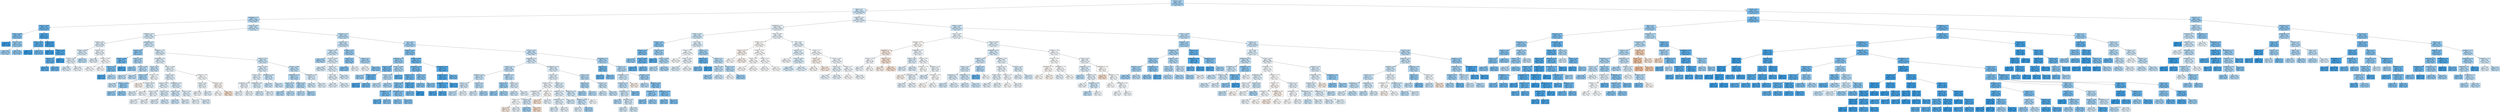 digraph Tree {
node [shape=box, style="filled", color="black"] ;
0 [label="sdComp <= 0.65\ngini = 0.458\nsamples = 81152\nvalue = [28756, 52396]\nclass = True", fillcolor="#a6d3f3"] ;
1 [label="nbproc <= 4.5\ngini = 0.491\nsamples = 44019\nvalue = [19086, 24933]\nclass = True", fillcolor="#d1e8f9"] ;
0 -> 1 [labeldistance=2.5, labelangle=45, headlabel="True"] ;
2 [label="graphDepth <= 3.5\ngini = 0.473\nsamples = 14003\nvalue = [5376, 8627]\nclass = True", fillcolor="#b4daf5"] ;
1 -> 2 ;
3 [label="sdComm <= 0.065\ngini = 0.323\nsamples = 1878\nvalue = [381, 1497]\nclass = True", fillcolor="#6bb6ec"] ;
2 -> 3 ;
4 [label="sdComp <= 0.065\ngini = 0.396\nsamples = 1171\nvalue = [319, 852]\nclass = True", fillcolor="#83c2ef"] ;
3 -> 4 ;
5 [label="gini = 0.0\nsamples = 167\nvalue = [0, 167]\nclass = True", fillcolor="#399de5"] ;
4 -> 5 ;
6 [label="sdComm <= 0.02\ngini = 0.434\nsamples = 1004\nvalue = [319, 685]\nclass = True", fillcolor="#95cbf1"] ;
4 -> 6 ;
7 [label="gini = 0.447\nsamples = 388\nvalue = [131, 257]\nclass = True", fillcolor="#9ecff2"] ;
6 -> 7 ;
8 [label="gini = 0.424\nsamples = 616\nvalue = [188, 428]\nclass = True", fillcolor="#90c8f0"] ;
6 -> 8 ;
9 [label="CCR <= 0.55\ngini = 0.16\nsamples = 707\nvalue = [62, 645]\nclass = True", fillcolor="#4ca6e7"] ;
3 -> 9 ;
10 [label="sdComp <= 0.065\ngini = 0.24\nsamples = 330\nvalue = [46, 284]\nclass = True", fillcolor="#59ade9"] ;
9 -> 10 ;
11 [label="gini = 0.0\nsamples = 116\nvalue = [0, 116]\nclass = True", fillcolor="#399de5"] ;
10 -> 11 ;
12 [label="gini = 0.337\nsamples = 214\nvalue = [46, 168]\nclass = True", fillcolor="#6fb8ec"] ;
10 -> 12 ;
13 [label="sdComp <= 0.2\ngini = 0.081\nsamples = 377\nvalue = [16, 361]\nclass = True", fillcolor="#42a1e6"] ;
9 -> 13 ;
14 [label="gini = 0.0\nsamples = 205\nvalue = [0, 205]\nclass = True", fillcolor="#399de5"] ;
13 -> 14 ;
15 [label="sdComm <= 0.65\ngini = 0.169\nsamples = 172\nvalue = [16, 156]\nclass = True", fillcolor="#4da7e8"] ;
13 -> 15 ;
16 [label="sdComm <= 0.2\ngini = 0.273\nsamples = 98\nvalue = [16, 82]\nclass = True", fillcolor="#60b0ea"] ;
15 -> 16 ;
17 [label="gini = 0.219\nsamples = 32\nvalue = [4, 28]\nclass = True", fillcolor="#55abe9"] ;
16 -> 17 ;
18 [label="gini = 0.298\nsamples = 66\nvalue = [12, 54]\nclass = True", fillcolor="#65b3eb"] ;
16 -> 18 ;
19 [label="gini = 0.0\nsamples = 74\nvalue = [0, 74]\nclass = True", fillcolor="#399de5"] ;
15 -> 19 ;
20 [label="sdComp <= 0.065\ngini = 0.484\nsamples = 12125\nvalue = [4995, 7130]\nclass = True", fillcolor="#c4e2f7"] ;
2 -> 20 ;
21 [label="graphSize <= 22.5\ngini = 0.494\nsamples = 3621\nvalue = [1617, 2004]\nclass = True", fillcolor="#d9ecfa"] ;
20 -> 21 ;
22 [label="sdComp <= 0.02\ngini = 0.498\nsamples = 1848\nvalue = [860, 988]\nclass = True", fillcolor="#e5f2fc"] ;
21 -> 22 ;
23 [label="sdComm <= 0.065\ngini = 0.495\nsamples = 739\nvalue = [331, 408]\nclass = True", fillcolor="#daedfa"] ;
22 -> 23 ;
24 [label="sdComm <= 0.02\ngini = 0.498\nsamples = 544\nvalue = [254, 290]\nclass = True", fillcolor="#e6f3fc"] ;
23 -> 24 ;
25 [label="gini = 0.496\nsamples = 225\nvalue = [102, 123]\nclass = True", fillcolor="#ddeefb"] ;
24 -> 25 ;
26 [label="gini = 0.499\nsamples = 319\nvalue = [152, 167]\nclass = True", fillcolor="#edf6fd"] ;
24 -> 26 ;
27 [label="gini = 0.478\nsamples = 195\nvalue = [77, 118]\nclass = True", fillcolor="#baddf6"] ;
23 -> 27 ;
28 [label="sdComm <= 0.02\ngini = 0.499\nsamples = 1109\nvalue = [529, 580]\nclass = True", fillcolor="#eef6fd"] ;
22 -> 28 ;
29 [label="gini = 0.498\nsamples = 681\nvalue = [319, 362]\nclass = True", fillcolor="#e7f3fc"] ;
28 -> 29 ;
30 [label="sdComm <= 0.065\ngini = 0.5\nsamples = 428\nvalue = [210, 218]\nclass = True", fillcolor="#f8fbfe"] ;
28 -> 30 ;
31 [label="gini = 0.5\nsamples = 254\nvalue = [124, 130]\nclass = True", fillcolor="#f6fafe"] ;
30 -> 31 ;
32 [label="gini = 0.5\nsamples = 174\nvalue = [86, 88]\nclass = True", fillcolor="#fafdfe"] ;
30 -> 32 ;
33 [label="graphDepth <= 6.5\ngini = 0.489\nsamples = 1773\nvalue = [757, 1016]\nclass = True", fillcolor="#cde6f8"] ;
21 -> 33 ;
34 [label="sdComp <= 0.02\ngini = 0.413\nsamples = 244\nvalue = [71, 173]\nclass = True", fillcolor="#8ac5f0"] ;
33 -> 34 ;
35 [label="sdComm <= 0.065\ngini = 0.318\nsamples = 111\nvalue = [22, 89]\nclass = True", fillcolor="#6ab5eb"] ;
34 -> 35 ;
36 [label="sdComm <= 0.02\ngini = 0.375\nsamples = 80\nvalue = [20, 60]\nclass = True", fillcolor="#7bbeee"] ;
35 -> 36 ;
37 [label="gini = 0.157\nsamples = 35\nvalue = [3, 32]\nclass = True", fillcolor="#4ca6e7"] ;
36 -> 37 ;
38 [label="gini = 0.47\nsamples = 45\nvalue = [17, 28]\nclass = True", fillcolor="#b1d8f5"] ;
36 -> 38 ;
39 [label="gini = 0.121\nsamples = 31\nvalue = [2, 29]\nclass = True", fillcolor="#47a4e7"] ;
35 -> 39 ;
40 [label="sdComm <= 0.02\ngini = 0.465\nsamples = 133\nvalue = [49, 84]\nclass = True", fillcolor="#acd6f4"] ;
34 -> 40 ;
41 [label="gini = 0.427\nsamples = 42\nvalue = [13, 29]\nclass = True", fillcolor="#92c9f1"] ;
40 -> 41 ;
42 [label="sdComm <= 0.065\ngini = 0.478\nsamples = 91\nvalue = [36, 55]\nclass = True", fillcolor="#bbddf6"] ;
40 -> 42 ;
43 [label="gini = 0.478\nsamples = 53\nvalue = [21, 32]\nclass = True", fillcolor="#bbddf6"] ;
42 -> 43 ;
44 [label="gini = 0.478\nsamples = 38\nvalue = [15, 23]\nclass = True", fillcolor="#baddf6"] ;
42 -> 44 ;
45 [label="graphSize <= 75.0\ngini = 0.495\nsamples = 1529\nvalue = [686, 843]\nclass = True", fillcolor="#daedfa"] ;
33 -> 45 ;
46 [label="graphDepth <= 9.0\ngini = 0.497\nsamples = 1036\nvalue = [475, 561]\nclass = True", fillcolor="#e1f0fb"] ;
45 -> 46 ;
47 [label="sdComp <= 0.02\ngini = 0.486\nsamples = 223\nvalue = [93, 130]\nclass = True", fillcolor="#c7e3f8"] ;
46 -> 47 ;
48 [label="sdComm <= 0.02\ngini = 0.457\nsamples = 116\nvalue = [41, 75]\nclass = True", fillcolor="#a5d3f3"] ;
47 -> 48 ;
49 [label="gini = 0.486\nsamples = 48\nvalue = [20, 28]\nclass = True", fillcolor="#c6e3f8"] ;
48 -> 49 ;
50 [label="sdComm <= 0.065\ngini = 0.427\nsamples = 68\nvalue = [21, 47]\nclass = True", fillcolor="#91c9f1"] ;
48 -> 50 ;
51 [label="gini = 0.431\nsamples = 35\nvalue = [11, 24]\nclass = True", fillcolor="#94caf1"] ;
50 -> 51 ;
52 [label="gini = 0.422\nsamples = 33\nvalue = [10, 23]\nclass = True", fillcolor="#8fc8f0"] ;
50 -> 52 ;
53 [label="sdComm <= 0.02\ngini = 0.5\nsamples = 107\nvalue = [52, 55]\nclass = True", fillcolor="#f4fafe"] ;
47 -> 53 ;
54 [label="gini = 0.499\nsamples = 38\nvalue = [20, 18]\nclass = False", fillcolor="#fcf2eb"] ;
53 -> 54 ;
55 [label="sdComm <= 0.065\ngini = 0.497\nsamples = 69\nvalue = [32, 37]\nclass = True", fillcolor="#e4f2fb"] ;
53 -> 55 ;
56 [label="gini = 0.496\nsamples = 44\nvalue = [20, 24]\nclass = True", fillcolor="#deeffb"] ;
55 -> 56 ;
57 [label="gini = 0.499\nsamples = 25\nvalue = [12, 13]\nclass = True", fillcolor="#f0f7fd"] ;
55 -> 57 ;
58 [label="sdComm <= 0.065\ngini = 0.498\nsamples = 813\nvalue = [382, 431]\nclass = True", fillcolor="#e8f4fc"] ;
46 -> 58 ;
59 [label="sdComp <= 0.02\ngini = 0.496\nsamples = 512\nvalue = [234, 278]\nclass = True", fillcolor="#e0effb"] ;
58 -> 59 ;
60 [label="graphSize <= 40.0\ngini = 0.498\nsamples = 271\nvalue = [126, 145]\nclass = True", fillcolor="#e5f2fc"] ;
59 -> 60 ;
61 [label="sdComm <= 0.02\ngini = 0.499\nsamples = 149\nvalue = [71, 78]\nclass = True", fillcolor="#edf6fd"] ;
60 -> 61 ;
62 [label="gini = 0.499\nsamples = 57\nvalue = [27, 30]\nclass = True", fillcolor="#ebf5fc"] ;
61 -> 62 ;
63 [label="gini = 0.499\nsamples = 92\nvalue = [44, 48]\nclass = True", fillcolor="#eff7fd"] ;
61 -> 63 ;
64 [label="sdComm <= 0.02\ngini = 0.495\nsamples = 122\nvalue = [55, 67]\nclass = True", fillcolor="#dcedfa"] ;
60 -> 64 ;
65 [label="gini = 0.496\nsamples = 81\nvalue = [37, 44]\nclass = True", fillcolor="#e0effb"] ;
64 -> 65 ;
66 [label="gini = 0.493\nsamples = 41\nvalue = [18, 23]\nclass = True", fillcolor="#d4eaf9"] ;
64 -> 66 ;
67 [label="graphDepth <= 13.5\ngini = 0.495\nsamples = 241\nvalue = [108, 133]\nclass = True", fillcolor="#daedfa"] ;
59 -> 67 ;
68 [label="sdComm <= 0.02\ngini = 0.492\nsamples = 144\nvalue = [63, 81]\nclass = True", fillcolor="#d3e9f9"] ;
67 -> 68 ;
69 [label="gini = 0.489\nsamples = 87\nvalue = [37, 50]\nclass = True", fillcolor="#cce6f8"] ;
68 -> 69 ;
70 [label="gini = 0.496\nsamples = 57\nvalue = [26, 31]\nclass = True", fillcolor="#dfeffb"] ;
68 -> 70 ;
71 [label="sdComm <= 0.02\ngini = 0.497\nsamples = 97\nvalue = [45, 52]\nclass = True", fillcolor="#e4f2fc"] ;
67 -> 71 ;
72 [label="gini = 0.499\nsamples = 40\nvalue = [19, 21]\nclass = True", fillcolor="#ecf6fd"] ;
71 -> 72 ;
73 [label="gini = 0.496\nsamples = 57\nvalue = [26, 31]\nclass = True", fillcolor="#dfeffb"] ;
71 -> 73 ;
74 [label="graphSize <= 40.0\ngini = 0.5\nsamples = 301\nvalue = [148, 153]\nclass = True", fillcolor="#f9fcfe"] ;
58 -> 74 ;
75 [label="sdComp <= 0.02\ngini = 0.499\nsamples = 177\nvalue = [84, 93]\nclass = True", fillcolor="#ecf6fc"] ;
74 -> 75 ;
76 [label="gini = 0.499\nsamples = 106\nvalue = [51, 55]\nclass = True", fillcolor="#f1f8fd"] ;
75 -> 76 ;
77 [label="gini = 0.498\nsamples = 71\nvalue = [33, 38]\nclass = True", fillcolor="#e5f2fc"] ;
75 -> 77 ;
78 [label="sdComp <= 0.02\ngini = 0.499\nsamples = 124\nvalue = [64, 60]\nclass = False", fillcolor="#fdf7f3"] ;
74 -> 78 ;
79 [label="gini = 0.5\nsamples = 96\nvalue = [48, 48]\nclass = False", fillcolor="#ffffff"] ;
78 -> 79 ;
80 [label="gini = 0.49\nsamples = 28\nvalue = [16, 12]\nclass = False", fillcolor="#f8e0ce"] ;
78 -> 80 ;
81 [label="sdComp <= 0.02\ngini = 0.49\nsamples = 493\nvalue = [211, 282]\nclass = True", fillcolor="#cde6f8"] ;
45 -> 81 ;
82 [label="sdComm <= 0.065\ngini = 0.495\nsamples = 264\nvalue = [119, 145]\nclass = True", fillcolor="#dbedfa"] ;
81 -> 82 ;
83 [label="sdComm <= 0.02\ngini = 0.497\nsamples = 181\nvalue = [84, 97]\nclass = True", fillcolor="#e4f2fc"] ;
82 -> 83 ;
84 [label="graphDepth <= 25.5\ngini = 0.499\nsamples = 88\nvalue = [42, 46]\nclass = True", fillcolor="#eef6fd"] ;
83 -> 84 ;
85 [label="gini = 0.499\nsamples = 40\nvalue = [19, 21]\nclass = True", fillcolor="#ecf6fd"] ;
84 -> 85 ;
86 [label="gini = 0.499\nsamples = 48\nvalue = [23, 25]\nclass = True", fillcolor="#eff7fd"] ;
84 -> 86 ;
87 [label="graphDepth <= 25.5\ngini = 0.495\nsamples = 93\nvalue = [42, 51]\nclass = True", fillcolor="#dceefa"] ;
83 -> 87 ;
88 [label="gini = 0.493\nsamples = 50\nvalue = [22, 28]\nclass = True", fillcolor="#d5eaf9"] ;
87 -> 88 ;
89 [label="gini = 0.498\nsamples = 43\nvalue = [20, 23]\nclass = True", fillcolor="#e5f2fc"] ;
87 -> 89 ;
90 [label="graphDepth <= 25.5\ngini = 0.488\nsamples = 83\nvalue = [35, 48]\nclass = True", fillcolor="#c9e4f8"] ;
82 -> 90 ;
91 [label="gini = 0.488\nsamples = 52\nvalue = [22, 30]\nclass = True", fillcolor="#cae5f8"] ;
90 -> 91 ;
92 [label="gini = 0.487\nsamples = 31\nvalue = [13, 18]\nclass = True", fillcolor="#c8e4f8"] ;
90 -> 92 ;
93 [label="sdComm <= 0.065\ngini = 0.481\nsamples = 229\nvalue = [92, 137]\nclass = True", fillcolor="#bedff6"] ;
81 -> 93 ;
94 [label="graphDepth <= 25.5\ngini = 0.472\nsamples = 155\nvalue = [59, 96]\nclass = True", fillcolor="#b3d9f5"] ;
93 -> 94 ;
95 [label="sdComm <= 0.02\ngini = 0.474\nsamples = 88\nvalue = [34, 54]\nclass = True", fillcolor="#b6dbf5"] ;
94 -> 95 ;
96 [label="gini = 0.469\nsamples = 40\nvalue = [15, 25]\nclass = True", fillcolor="#b0d8f5"] ;
95 -> 96 ;
97 [label="gini = 0.478\nsamples = 48\nvalue = [19, 29]\nclass = True", fillcolor="#bbddf6"] ;
95 -> 97 ;
98 [label="sdComm <= 0.02\ngini = 0.468\nsamples = 67\nvalue = [25, 42]\nclass = True", fillcolor="#afd7f4"] ;
94 -> 98 ;
99 [label="gini = 0.478\nsamples = 33\nvalue = [13, 20]\nclass = True", fillcolor="#baddf6"] ;
98 -> 99 ;
100 [label="gini = 0.457\nsamples = 34\nvalue = [12, 22]\nclass = True", fillcolor="#a5d2f3"] ;
98 -> 100 ;
101 [label="graphDepth <= 25.5\ngini = 0.494\nsamples = 74\nvalue = [33, 41]\nclass = True", fillcolor="#d8ecfa"] ;
93 -> 101 ;
102 [label="gini = 0.491\nsamples = 37\nvalue = [16, 21]\nclass = True", fillcolor="#d0e8f9"] ;
101 -> 102 ;
103 [label="gini = 0.497\nsamples = 37\nvalue = [17, 20]\nclass = True", fillcolor="#e1f0fb"] ;
101 -> 103 ;
104 [label="graphSize <= 22.5\ngini = 0.479\nsamples = 8504\nvalue = [3378, 5126]\nclass = True", fillcolor="#bbdef6"] ;
20 -> 104 ;
105 [label="sdComm <= 0.2\ngini = 0.486\nsamples = 5463\nvalue = [2280, 3183]\nclass = True", fillcolor="#c7e3f8"] ;
104 -> 105 ;
106 [label="sdComm <= 0.02\ngini = 0.49\nsamples = 4858\nvalue = [2085, 2773]\nclass = True", fillcolor="#cee7f9"] ;
105 -> 106 ;
107 [label="gini = 0.459\nsamples = 1134\nvalue = [404, 730]\nclass = True", fillcolor="#a7d3f3"] ;
106 -> 107 ;
108 [label="sdComm <= 0.065\ngini = 0.495\nsamples = 3724\nvalue = [1681, 2043]\nclass = True", fillcolor="#dceefa"] ;
106 -> 108 ;
109 [label="gini = 0.493\nsamples = 1554\nvalue = [684, 870]\nclass = True", fillcolor="#d5eaf9"] ;
108 -> 109 ;
110 [label="sdComp <= 0.2\ngini = 0.497\nsamples = 2170\nvalue = [997, 1173]\nclass = True", fillcolor="#e1f0fb"] ;
108 -> 110 ;
111 [label="CCR <= 0.55\ngini = 0.497\nsamples = 1766\nvalue = [820, 946]\nclass = True", fillcolor="#e5f2fc"] ;
110 -> 111 ;
112 [label="gini = 0.498\nsamples = 1221\nvalue = [570, 651]\nclass = True", fillcolor="#e6f3fc"] ;
111 -> 112 ;
113 [label="gini = 0.497\nsamples = 545\nvalue = [250, 295]\nclass = True", fillcolor="#e1f0fb"] ;
111 -> 113 ;
114 [label="gini = 0.492\nsamples = 404\nvalue = [177, 227]\nclass = True", fillcolor="#d3e9f9"] ;
110 -> 114 ;
115 [label="sdComm <= 0.65\ngini = 0.437\nsamples = 605\nvalue = [195, 410]\nclass = True", fillcolor="#97ccf1"] ;
105 -> 115 ;
116 [label="sdComp <= 0.2\ngini = 0.413\nsamples = 322\nvalue = [94, 228]\nclass = True", fillcolor="#8bc5f0"] ;
115 -> 116 ;
117 [label="gini = 0.384\nsamples = 274\nvalue = [71, 203]\nclass = True", fillcolor="#7ebfee"] ;
116 -> 117 ;
118 [label="gini = 0.499\nsamples = 48\nvalue = [23, 25]\nclass = True", fillcolor="#eff7fd"] ;
116 -> 118 ;
119 [label="sdComp <= 0.2\ngini = 0.459\nsamples = 283\nvalue = [101, 182]\nclass = True", fillcolor="#a7d3f3"] ;
115 -> 119 ;
120 [label="gini = 0.499\nsamples = 114\nvalue = [55, 59]\nclass = True", fillcolor="#f2f8fd"] ;
119 -> 120 ;
121 [label="gini = 0.396\nsamples = 169\nvalue = [46, 123]\nclass = True", fillcolor="#83c2ef"] ;
119 -> 121 ;
122 [label="CCR <= 0.55\ngini = 0.461\nsamples = 3041\nvalue = [1098, 1943]\nclass = True", fillcolor="#a9d4f4"] ;
104 -> 122 ;
123 [label="graphSize <= 40.0\ngini = 0.392\nsamples = 1149\nvalue = [308, 841]\nclass = True", fillcolor="#82c1ef"] ;
122 -> 123 ;
124 [label="graphDepth <= 7.5\ngini = 0.437\nsamples = 635\nvalue = [205, 430]\nclass = True", fillcolor="#97ccf1"] ;
123 -> 124 ;
125 [label="sdComm <= 0.02\ngini = 0.348\nsamples = 196\nvalue = [44, 152]\nclass = True", fillcolor="#72b9ed"] ;
124 -> 125 ;
126 [label="gini = 0.441\nsamples = 61\nvalue = [20, 41]\nclass = True", fillcolor="#9acdf2"] ;
125 -> 126 ;
127 [label="sdComm <= 0.065\ngini = 0.292\nsamples = 135\nvalue = [24, 111]\nclass = True", fillcolor="#64b2eb"] ;
125 -> 127 ;
128 [label="gini = 0.169\nsamples = 43\nvalue = [4, 39]\nclass = True", fillcolor="#4da7e8"] ;
127 -> 128 ;
129 [label="gini = 0.34\nsamples = 92\nvalue = [20, 72]\nclass = True", fillcolor="#70b8ec"] ;
127 -> 129 ;
130 [label="sdComm <= 0.065\ngini = 0.464\nsamples = 439\nvalue = [161, 278]\nclass = True", fillcolor="#acd6f4"] ;
124 -> 130 ;
131 [label="sdComm <= 0.02\ngini = 0.474\nsamples = 402\nvalue = [155, 247]\nclass = True", fillcolor="#b5daf5"] ;
130 -> 131 ;
132 [label="gini = 0.481\nsamples = 229\nvalue = [92, 137]\nclass = True", fillcolor="#bedff6"] ;
131 -> 132 ;
133 [label="gini = 0.463\nsamples = 173\nvalue = [63, 110]\nclass = True", fillcolor="#aad5f4"] ;
131 -> 133 ;
134 [label="gini = 0.272\nsamples = 37\nvalue = [6, 31]\nclass = True", fillcolor="#5fb0ea"] ;
130 -> 134 ;
135 [label="sdComm <= 0.065\ngini = 0.32\nsamples = 514\nvalue = [103, 411]\nclass = True", fillcolor="#6bb6ec"] ;
123 -> 135 ;
136 [label="graphDepth <= 25.5\ngini = 0.353\nsamples = 385\nvalue = [88, 297]\nclass = True", fillcolor="#74baed"] ;
135 -> 136 ;
137 [label="graphSize <= 75.0\ngini = 0.331\nsamples = 277\nvalue = [58, 219]\nclass = True", fillcolor="#6db7ec"] ;
136 -> 137 ;
138 [label="sdComm <= 0.02\ngini = 0.382\nsamples = 171\nvalue = [44, 127]\nclass = True", fillcolor="#7ebfee"] ;
137 -> 138 ;
139 [label="graphDepth <= 12.5\ngini = 0.35\nsamples = 62\nvalue = [14, 48]\nclass = True", fillcolor="#73baed"] ;
138 -> 139 ;
140 [label="gini = 0.278\nsamples = 30\nvalue = [5, 25]\nclass = True", fillcolor="#61b1ea"] ;
139 -> 140 ;
141 [label="gini = 0.404\nsamples = 32\nvalue = [9, 23]\nclass = True", fillcolor="#86c3ef"] ;
139 -> 141 ;
142 [label="graphDepth <= 12.5\ngini = 0.399\nsamples = 109\nvalue = [30, 79]\nclass = True", fillcolor="#84c2ef"] ;
138 -> 142 ;
143 [label="gini = 0.405\nsamples = 71\nvalue = [20, 51]\nclass = True", fillcolor="#87c3ef"] ;
142 -> 143 ;
144 [label="gini = 0.388\nsamples = 38\nvalue = [10, 28]\nclass = True", fillcolor="#80c0ee"] ;
142 -> 144 ;
145 [label="sdComm <= 0.02\ngini = 0.229\nsamples = 106\nvalue = [14, 92]\nclass = True", fillcolor="#57ace9"] ;
137 -> 145 ;
146 [label="gini = 0.366\nsamples = 58\nvalue = [14, 44]\nclass = True", fillcolor="#78bced"] ;
145 -> 146 ;
147 [label="gini = 0.0\nsamples = 48\nvalue = [0, 48]\nclass = True", fillcolor="#399de5"] ;
145 -> 147 ;
148 [label="sdComm <= 0.02\ngini = 0.401\nsamples = 108\nvalue = [30, 78]\nclass = True", fillcolor="#85c3ef"] ;
136 -> 148 ;
149 [label="gini = 0.391\nsamples = 45\nvalue = [12, 33]\nclass = True", fillcolor="#81c1ee"] ;
148 -> 149 ;
150 [label="gini = 0.408\nsamples = 63\nvalue = [18, 45]\nclass = True", fillcolor="#88c4ef"] ;
148 -> 150 ;
151 [label="graphDepth <= 25.5\ngini = 0.206\nsamples = 129\nvalue = [15, 114]\nclass = True", fillcolor="#53aae8"] ;
135 -> 151 ;
152 [label="graphSize <= 75.0\ngini = 0.165\nsamples = 99\nvalue = [9, 90]\nclass = True", fillcolor="#4da7e8"] ;
151 -> 152 ;
153 [label="graphDepth <= 12.5\ngini = 0.178\nsamples = 81\nvalue = [8, 73]\nclass = True", fillcolor="#4fa8e8"] ;
152 -> 153 ;
154 [label="gini = 0.171\nsamples = 53\nvalue = [5, 48]\nclass = True", fillcolor="#4ea7e8"] ;
153 -> 154 ;
155 [label="gini = 0.191\nsamples = 28\nvalue = [3, 25]\nclass = True", fillcolor="#51a9e8"] ;
153 -> 155 ;
156 [label="gini = 0.105\nsamples = 18\nvalue = [1, 17]\nclass = True", fillcolor="#45a3e7"] ;
152 -> 156 ;
157 [label="gini = 0.32\nsamples = 30\nvalue = [6, 24]\nclass = True", fillcolor="#6ab6ec"] ;
151 -> 157 ;
158 [label="sdComm <= 0.65\ngini = 0.486\nsamples = 1892\nvalue = [790, 1102]\nclass = True", fillcolor="#c7e3f8"] ;
122 -> 158 ;
159 [label="graphDepth <= 9.0\ngini = 0.494\nsamples = 1303\nvalue = [578, 725]\nclass = True", fillcolor="#d7ebfa"] ;
158 -> 159 ;
160 [label="sdComp <= 0.2\ngini = 0.484\nsamples = 320\nvalue = [131, 189]\nclass = True", fillcolor="#c2e1f7"] ;
159 -> 160 ;
161 [label="graphSize <= 40.0\ngini = 0.488\nsamples = 185\nvalue = [78, 107]\nclass = True", fillcolor="#c9e4f8"] ;
160 -> 161 ;
162 [label="sdComm <= 0.2\ngini = 0.493\nsamples = 109\nvalue = [48, 61]\nclass = True", fillcolor="#d5eaf9"] ;
161 -> 162 ;
163 [label="gini = 0.483\nsamples = 54\nvalue = [22, 32]\nclass = True", fillcolor="#c1e0f7"] ;
162 -> 163 ;
164 [label="gini = 0.499\nsamples = 55\nvalue = [26, 29]\nclass = True", fillcolor="#ebf5fc"] ;
162 -> 164 ;
165 [label="sdComm <= 0.2\ngini = 0.478\nsamples = 76\nvalue = [30, 46]\nclass = True", fillcolor="#baddf6"] ;
161 -> 165 ;
166 [label="gini = 0.494\nsamples = 36\nvalue = [16, 20]\nclass = True", fillcolor="#d7ebfa"] ;
165 -> 166 ;
167 [label="gini = 0.455\nsamples = 40\nvalue = [14, 26]\nclass = True", fillcolor="#a4d2f3"] ;
165 -> 167 ;
168 [label="graphDepth <= 6.5\ngini = 0.477\nsamples = 135\nvalue = [53, 82]\nclass = True", fillcolor="#b9dcf6"] ;
160 -> 168 ;
169 [label="sdComm <= 0.2\ngini = 0.437\nsamples = 59\nvalue = [19, 40]\nclass = True", fillcolor="#97ccf1"] ;
168 -> 169 ;
170 [label="gini = 0.42\nsamples = 30\nvalue = [9, 21]\nclass = True", fillcolor="#8ec7f0"] ;
169 -> 170 ;
171 [label="gini = 0.452\nsamples = 29\nvalue = [10, 19]\nclass = True", fillcolor="#a1d1f3"] ;
169 -> 171 ;
172 [label="sdComm <= 0.2\ngini = 0.494\nsamples = 76\nvalue = [34, 42]\nclass = True", fillcolor="#d9ecfa"] ;
168 -> 172 ;
173 [label="gini = 0.49\nsamples = 35\nvalue = [15, 20]\nclass = True", fillcolor="#cee6f8"] ;
172 -> 173 ;
174 [label="gini = 0.497\nsamples = 41\nvalue = [19, 22]\nclass = True", fillcolor="#e4f2fb"] ;
172 -> 174 ;
175 [label="graphDepth <= 25.5\ngini = 0.496\nsamples = 983\nvalue = [447, 536]\nclass = True", fillcolor="#deeffb"] ;
159 -> 175 ;
176 [label="sdComm <= 0.2\ngini = 0.498\nsamples = 831\nvalue = [387, 444]\nclass = True", fillcolor="#e6f2fc"] ;
175 -> 176 ;
177 [label="graphSize <= 75.0\ngini = 0.499\nsamples = 404\nvalue = [195, 209]\nclass = True", fillcolor="#f2f8fd"] ;
176 -> 177 ;
178 [label="graphDepth <= 13.5\ngini = 0.499\nsamples = 319\nvalue = [152, 167]\nclass = True", fillcolor="#edf6fd"] ;
177 -> 178 ;
179 [label="sdComp <= 0.2\ngini = 0.5\nsamples = 226\nvalue = [111, 115]\nclass = True", fillcolor="#f8fcfe"] ;
178 -> 179 ;
180 [label="gini = 0.496\nsamples = 59\nvalue = [32, 27]\nclass = False", fillcolor="#fbebe0"] ;
179 -> 180 ;
181 [label="gini = 0.499\nsamples = 167\nvalue = [79, 88]\nclass = True", fillcolor="#ebf5fc"] ;
179 -> 181 ;
182 [label="sdComp <= 0.2\ngini = 0.493\nsamples = 93\nvalue = [41, 52]\nclass = True", fillcolor="#d5eafa"] ;
178 -> 182 ;
183 [label="gini = 0.449\nsamples = 53\nvalue = [18, 35]\nclass = True", fillcolor="#9fcff2"] ;
182 -> 183 ;
184 [label="gini = 0.489\nsamples = 40\nvalue = [23, 17]\nclass = False", fillcolor="#f8decb"] ;
182 -> 184 ;
185 [label="sdComp <= 0.2\ngini = 0.5\nsamples = 85\nvalue = [43, 42]\nclass = False", fillcolor="#fefcfa"] ;
177 -> 185 ;
186 [label="gini = 0.493\nsamples = 34\nvalue = [19, 15]\nclass = False", fillcolor="#fae4d5"] ;
185 -> 186 ;
187 [label="gini = 0.498\nsamples = 51\nvalue = [24, 27]\nclass = True", fillcolor="#e9f4fc"] ;
185 -> 187 ;
188 [label="sdComp <= 0.2\ngini = 0.495\nsamples = 427\nvalue = [192, 235]\nclass = True", fillcolor="#dbedfa"] ;
176 -> 188 ;
189 [label="graphSize <= 75.0\ngini = 0.497\nsamples = 264\nvalue = [121, 143]\nclass = True", fillcolor="#e1f0fb"] ;
188 -> 189 ;
190 [label="graphDepth <= 13.5\ngini = 0.497\nsamples = 230\nvalue = [106, 124]\nclass = True", fillcolor="#e2f1fb"] ;
189 -> 190 ;
191 [label="gini = 0.496\nsamples = 156\nvalue = [71, 85]\nclass = True", fillcolor="#deeffb"] ;
190 -> 191 ;
192 [label="gini = 0.499\nsamples = 74\nvalue = [35, 39]\nclass = True", fillcolor="#ebf5fc"] ;
190 -> 192 ;
193 [label="gini = 0.493\nsamples = 34\nvalue = [15, 19]\nclass = True", fillcolor="#d5eafa"] ;
189 -> 193 ;
194 [label="graphSize <= 75.0\ngini = 0.492\nsamples = 163\nvalue = [71, 92]\nclass = True", fillcolor="#d2e9f9"] ;
188 -> 194 ;
195 [label="graphSize <= 40.0\ngini = 0.487\nsamples = 122\nvalue = [51, 71]\nclass = True", fillcolor="#c7e3f8"] ;
194 -> 195 ;
196 [label="gini = 0.497\nsamples = 76\nvalue = [35, 41]\nclass = True", fillcolor="#e2f1fb"] ;
195 -> 196 ;
197 [label="gini = 0.454\nsamples = 46\nvalue = [16, 30]\nclass = True", fillcolor="#a3d1f3"] ;
195 -> 197 ;
198 [label="gini = 0.5\nsamples = 41\nvalue = [20, 21]\nclass = True", fillcolor="#f6fafe"] ;
194 -> 198 ;
199 [label="sdComm <= 0.2\ngini = 0.478\nsamples = 152\nvalue = [60, 92]\nclass = True", fillcolor="#baddf6"] ;
175 -> 199 ;
200 [label="sdComp <= 0.2\ngini = 0.463\nsamples = 66\nvalue = [24, 42]\nclass = True", fillcolor="#aad5f4"] ;
199 -> 200 ;
201 [label="gini = 0.451\nsamples = 35\nvalue = [12, 23]\nclass = True", fillcolor="#a0d0f3"] ;
200 -> 201 ;
202 [label="gini = 0.475\nsamples = 31\nvalue = [12, 19]\nclass = True", fillcolor="#b6dbf5"] ;
200 -> 202 ;
203 [label="sdComp <= 0.2\ngini = 0.487\nsamples = 86\nvalue = [36, 50]\nclass = True", fillcolor="#c8e4f8"] ;
199 -> 203 ;
204 [label="gini = 0.49\nsamples = 42\nvalue = [18, 24]\nclass = True", fillcolor="#cee6f8"] ;
203 -> 204 ;
205 [label="gini = 0.483\nsamples = 44\nvalue = [18, 26]\nclass = True", fillcolor="#c2e1f7"] ;
203 -> 205 ;
206 [label="graphDepth <= 6.5\ngini = 0.461\nsamples = 589\nvalue = [212, 377]\nclass = True", fillcolor="#a8d4f4"] ;
158 -> 206 ;
207 [label="sdComp <= 0.2\ngini = 0.344\nsamples = 86\nvalue = [19, 67]\nclass = True", fillcolor="#71b9ec"] ;
206 -> 207 ;
208 [label="gini = 0.278\nsamples = 36\nvalue = [6, 30]\nclass = True", fillcolor="#61b1ea"] ;
207 -> 208 ;
209 [label="gini = 0.385\nsamples = 50\nvalue = [13, 37]\nclass = True", fillcolor="#7fbfee"] ;
207 -> 209 ;
210 [label="sdComp <= 0.2\ngini = 0.473\nsamples = 503\nvalue = [193, 310]\nclass = True", fillcolor="#b4daf5"] ;
206 -> 210 ;
211 [label="graphDepth <= 25.5\ngini = 0.49\nsamples = 258\nvalue = [111, 147]\nclass = True", fillcolor="#cfe7f9"] ;
210 -> 211 ;
212 [label="graphSize <= 75.0\ngini = 0.482\nsamples = 203\nvalue = [82, 121]\nclass = True", fillcolor="#bfdff7"] ;
211 -> 212 ;
213 [label="graphDepth <= 9.0\ngini = 0.491\nsamples = 169\nvalue = [73, 96]\nclass = True", fillcolor="#d0e8f9"] ;
212 -> 213 ;
214 [label="gini = 0.469\nsamples = 24\nvalue = [9, 15]\nclass = True", fillcolor="#b0d8f5"] ;
213 -> 214 ;
215 [label="graphSize <= 40.0\ngini = 0.493\nsamples = 145\nvalue = [64, 81]\nclass = True", fillcolor="#d5eafa"] ;
213 -> 215 ;
216 [label="gini = 0.494\nsamples = 79\nvalue = [35, 44]\nclass = True", fillcolor="#d7ebfa"] ;
215 -> 216 ;
217 [label="gini = 0.493\nsamples = 66\nvalue = [29, 37]\nclass = True", fillcolor="#d4eaf9"] ;
215 -> 217 ;
218 [label="gini = 0.389\nsamples = 34\nvalue = [9, 25]\nclass = True", fillcolor="#80c0ee"] ;
212 -> 218 ;
219 [label="gini = 0.499\nsamples = 55\nvalue = [29, 26]\nclass = False", fillcolor="#fcf2eb"] ;
211 -> 219 ;
220 [label="graphSize <= 40.0\ngini = 0.445\nsamples = 245\nvalue = [82, 163]\nclass = True", fillcolor="#9dcef2"] ;
210 -> 220 ;
221 [label="gini = 0.477\nsamples = 125\nvalue = [49, 76]\nclass = True", fillcolor="#b9dcf6"] ;
220 -> 221 ;
222 [label="graphSize <= 75.0\ngini = 0.399\nsamples = 120\nvalue = [33, 87]\nclass = True", fillcolor="#84c2ef"] ;
220 -> 222 ;
223 [label="graphDepth <= 12.5\ngini = 0.414\nsamples = 65\nvalue = [19, 46]\nclass = True", fillcolor="#8bc5f0"] ;
222 -> 223 ;
224 [label="gini = 0.397\nsamples = 33\nvalue = [9, 24]\nclass = True", fillcolor="#83c2ef"] ;
223 -> 224 ;
225 [label="gini = 0.43\nsamples = 32\nvalue = [10, 22]\nclass = True", fillcolor="#93caf1"] ;
223 -> 225 ;
226 [label="graphDepth <= 25.5\ngini = 0.38\nsamples = 55\nvalue = [14, 41]\nclass = True", fillcolor="#7dbeee"] ;
222 -> 226 ;
227 [label="gini = 0.386\nsamples = 23\nvalue = [6, 17]\nclass = True", fillcolor="#7fc0ee"] ;
226 -> 227 ;
228 [label="gini = 0.375\nsamples = 32\nvalue = [8, 24]\nclass = True", fillcolor="#7bbeee"] ;
226 -> 228 ;
229 [label="graphSize <= 22.5\ngini = 0.496\nsamples = 30016\nvalue = [13710, 16306]\nclass = True", fillcolor="#dfeffb"] ;
1 -> 229 ;
230 [label="graphDepth <= 3.5\ngini = 0.498\nsamples = 20539\nvalue = [9653, 10886]\nclass = True", fillcolor="#e9f4fc"] ;
229 -> 230 ;
231 [label="sdComp <= 0.065\ngini = 0.491\nsamples = 4587\nvalue = [1986, 2601]\nclass = True", fillcolor="#d0e8f9"] ;
230 -> 231 ;
232 [label="sdComp <= 0.02\ngini = 0.41\nsamples = 631\nvalue = [182, 449]\nclass = True", fillcolor="#89c5f0"] ;
231 -> 232 ;
233 [label="sdComm <= 0.02\ngini = 0.365\nsamples = 287\nvalue = [69, 218]\nclass = True", fillcolor="#78bced"] ;
232 -> 233 ;
234 [label="gini = 0.424\nsamples = 144\nvalue = [44, 100]\nclass = True", fillcolor="#90c8f0"] ;
233 -> 234 ;
235 [label="sdComm <= 0.065\ngini = 0.289\nsamples = 143\nvalue = [25, 118]\nclass = True", fillcolor="#63b2eb"] ;
233 -> 235 ;
236 [label="gini = 0.258\nsamples = 92\nvalue = [14, 78]\nclass = True", fillcolor="#5dafea"] ;
235 -> 236 ;
237 [label="gini = 0.338\nsamples = 51\nvalue = [11, 40]\nclass = True", fillcolor="#6fb8ec"] ;
235 -> 237 ;
238 [label="sdComm <= 0.02\ngini = 0.441\nsamples = 344\nvalue = [113, 231]\nclass = True", fillcolor="#9acdf2"] ;
232 -> 238 ;
239 [label="gini = 0.242\nsamples = 64\nvalue = [9, 55]\nclass = True", fillcolor="#59ade9"] ;
238 -> 239 ;
240 [label="sdComm <= 0.065\ngini = 0.467\nsamples = 280\nvalue = [104, 176]\nclass = True", fillcolor="#aed7f4"] ;
238 -> 240 ;
241 [label="gini = 0.474\nsamples = 114\nvalue = [44, 70]\nclass = True", fillcolor="#b5dbf5"] ;
240 -> 241 ;
242 [label="gini = 0.462\nsamples = 166\nvalue = [60, 106]\nclass = True", fillcolor="#a9d4f4"] ;
240 -> 242 ;
243 [label="CCR <= 0.55\ngini = 0.496\nsamples = 3956\nvalue = [1804, 2152]\nclass = True", fillcolor="#dfeffb"] ;
231 -> 243 ;
244 [label="sdComm <= 0.02\ngini = 0.5\nsamples = 3095\nvalue = [1503, 1592]\nclass = True", fillcolor="#f4fafe"] ;
243 -> 244 ;
245 [label="gini = 0.5\nsamples = 1366\nvalue = [680, 686]\nclass = True", fillcolor="#fdfeff"] ;
244 -> 245 ;
246 [label="sdComm <= 0.065\ngini = 0.499\nsamples = 1729\nvalue = [823, 906]\nclass = True", fillcolor="#edf6fd"] ;
244 -> 246 ;
247 [label="gini = 0.495\nsamples = 443\nvalue = [200, 243]\nclass = True", fillcolor="#dceefa"] ;
246 -> 247 ;
248 [label="gini = 0.5\nsamples = 1286\nvalue = [623, 663]\nclass = True", fillcolor="#f3f9fd"] ;
246 -> 248 ;
249 [label="sdComm <= 0.2\ngini = 0.455\nsamples = 861\nvalue = [301, 560]\nclass = True", fillcolor="#a3d2f3"] ;
243 -> 249 ;
250 [label="sdComp <= 0.2\ngini = 0.292\nsamples = 186\nvalue = [33, 153]\nclass = True", fillcolor="#64b2eb"] ;
249 -> 250 ;
251 [label="gini = 0.367\nsamples = 124\nvalue = [30, 94]\nclass = True", fillcolor="#78bced"] ;
250 -> 251 ;
252 [label="gini = 0.092\nsamples = 62\nvalue = [3, 59]\nclass = True", fillcolor="#43a2e6"] ;
250 -> 252 ;
253 [label="sdComp <= 0.2\ngini = 0.479\nsamples = 675\nvalue = [268, 407]\nclass = True", fillcolor="#bbdef6"] ;
249 -> 253 ;
254 [label="sdComm <= 0.65\ngini = 0.482\nsamples = 424\nvalue = [172, 252]\nclass = True", fillcolor="#c0e0f7"] ;
253 -> 254 ;
255 [label="gini = 0.442\nsamples = 97\nvalue = [32, 65]\nclass = True", fillcolor="#9acdf2"] ;
254 -> 255 ;
256 [label="gini = 0.49\nsamples = 327\nvalue = [140, 187]\nclass = True", fillcolor="#cde6f8"] ;
254 -> 256 ;
257 [label="sdComm <= 0.65\ngini = 0.472\nsamples = 251\nvalue = [96, 155]\nclass = True", fillcolor="#b4daf5"] ;
253 -> 257 ;
258 [label="gini = 0.5\nsamples = 90\nvalue = [44, 46]\nclass = True", fillcolor="#f6fbfe"] ;
257 -> 258 ;
259 [label="gini = 0.437\nsamples = 161\nvalue = [52, 109]\nclass = True", fillcolor="#97ccf1"] ;
257 -> 259 ;
260 [label="sdComp <= 0.065\ngini = 0.499\nsamples = 15952\nvalue = [7667, 8285]\nclass = True", fillcolor="#f0f8fd"] ;
230 -> 260 ;
261 [label="sdComm <= 0.02\ngini = 0.5\nsamples = 4486\nvalue = [2265, 2221]\nclass = False", fillcolor="#fefdfb"] ;
260 -> 261 ;
262 [label="sdComp <= 0.02\ngini = 0.499\nsamples = 1556\nvalue = [804, 752]\nclass = False", fillcolor="#fdf7f2"] ;
261 -> 262 ;
263 [label="gini = 0.5\nsamples = 304\nvalue = [152, 152]\nclass = False", fillcolor="#ffffff"] ;
262 -> 263 ;
264 [label="gini = 0.499\nsamples = 1252\nvalue = [652, 600]\nclass = False", fillcolor="#fdf5ef"] ;
262 -> 264 ;
265 [label="sdComm <= 0.065\ngini = 0.5\nsamples = 2930\nvalue = [1461, 1469]\nclass = True", fillcolor="#fefeff"] ;
261 -> 265 ;
266 [label="sdComp <= 0.02\ngini = 0.5\nsamples = 1648\nvalue = [824, 824]\nclass = False", fillcolor="#ffffff"] ;
265 -> 266 ;
267 [label="gini = 0.5\nsamples = 988\nvalue = [494, 494]\nclass = False", fillcolor="#ffffff"] ;
266 -> 267 ;
268 [label="gini = 0.5\nsamples = 660\nvalue = [330, 330]\nclass = False", fillcolor="#ffffff"] ;
266 -> 268 ;
269 [label="sdComp <= 0.02\ngini = 0.5\nsamples = 1282\nvalue = [637, 645]\nclass = True", fillcolor="#fdfeff"] ;
265 -> 269 ;
270 [label="gini = 0.5\nsamples = 438\nvalue = [215, 223]\nclass = True", fillcolor="#f8fbfe"] ;
269 -> 270 ;
271 [label="gini = 0.5\nsamples = 844\nvalue = [422, 422]\nclass = False", fillcolor="#ffffff"] ;
269 -> 271 ;
272 [label="CCR <= 0.55\ngini = 0.498\nsamples = 11466\nvalue = [5402, 6064]\nclass = True", fillcolor="#e9f4fc"] ;
260 -> 272 ;
273 [label="sdComm <= 0.02\ngini = 0.497\nsamples = 7532\nvalue = [3472, 4060]\nclass = True", fillcolor="#e2f1fb"] ;
272 -> 273 ;
274 [label="gini = 0.5\nsamples = 1802\nvalue = [884, 918]\nclass = True", fillcolor="#f8fbfe"] ;
273 -> 274 ;
275 [label="sdComm <= 0.065\ngini = 0.495\nsamples = 5730\nvalue = [2588, 3142]\nclass = True", fillcolor="#dceefa"] ;
273 -> 275 ;
276 [label="gini = 0.493\nsamples = 2433\nvalue = [1071, 1362]\nclass = True", fillcolor="#d5eaf9"] ;
275 -> 276 ;
277 [label="gini = 0.497\nsamples = 3297\nvalue = [1517, 1780]\nclass = True", fillcolor="#e2f1fb"] ;
275 -> 277 ;
278 [label="sdComm <= 0.2\ngini = 0.5\nsamples = 3934\nvalue = [1930, 2004]\nclass = True", fillcolor="#f8fbfe"] ;
272 -> 278 ;
279 [label="sdComp <= 0.2\ngini = 0.499\nsamples = 712\nvalue = [372, 340]\nclass = False", fillcolor="#fdf4ee"] ;
278 -> 279 ;
280 [label="gini = 0.5\nsamples = 388\nvalue = [197, 191]\nclass = False", fillcolor="#fefbf9"] ;
279 -> 280 ;
281 [label="gini = 0.497\nsamples = 324\nvalue = [175, 149]\nclass = False", fillcolor="#fbece2"] ;
279 -> 281 ;
282 [label="sdComm <= 0.65\ngini = 0.499\nsamples = 3222\nvalue = [1558, 1664]\nclass = True", fillcolor="#f2f9fd"] ;
278 -> 282 ;
283 [label="sdComp <= 0.2\ngini = 0.499\nsamples = 1307\nvalue = [621, 686]\nclass = True", fillcolor="#ecf6fd"] ;
282 -> 283 ;
284 [label="gini = 0.499\nsamples = 720\nvalue = [342, 378]\nclass = True", fillcolor="#ecf6fd"] ;
283 -> 284 ;
285 [label="gini = 0.499\nsamples = 587\nvalue = [279, 308]\nclass = True", fillcolor="#ecf6fd"] ;
283 -> 285 ;
286 [label="sdComp <= 0.2\ngini = 0.5\nsamples = 1915\nvalue = [937, 978]\nclass = True", fillcolor="#f7fbfe"] ;
282 -> 286 ;
287 [label="gini = 0.5\nsamples = 628\nvalue = [314, 314]\nclass = False", fillcolor="#ffffff"] ;
286 -> 287 ;
288 [label="gini = 0.499\nsamples = 1287\nvalue = [623, 664]\nclass = True", fillcolor="#f3f9fd"] ;
286 -> 288 ;
289 [label="sdComp <= 0.065\ngini = 0.49\nsamples = 9477\nvalue = [4057, 5420]\nclass = True", fillcolor="#cde6f8"] ;
229 -> 289 ;
290 [label="sdComm <= 0.02\ngini = 0.499\nsamples = 3198\nvalue = [1527, 1671]\nclass = True", fillcolor="#eef7fd"] ;
289 -> 290 ;
291 [label="graphSize <= 40.0\ngini = 0.5\nsamples = 1017\nvalue = [517, 500]\nclass = False", fillcolor="#fefbf8"] ;
290 -> 291 ;
292 [label="graphDepth <= 7.5\ngini = 0.498\nsamples = 540\nvalue = [288, 252]\nclass = False", fillcolor="#fcefe6"] ;
291 -> 292 ;
293 [label="sdComp <= 0.02\ngini = 0.5\nsamples = 194\nvalue = [95, 99]\nclass = True", fillcolor="#f7fbfe"] ;
292 -> 293 ;
294 [label="gini = 0.499\nsamples = 110\nvalue = [53, 57]\nclass = True", fillcolor="#f1f8fd"] ;
293 -> 294 ;
295 [label="gini = 0.5\nsamples = 84\nvalue = [42, 42]\nclass = False", fillcolor="#ffffff"] ;
293 -> 295 ;
296 [label="sdComp <= 0.02\ngini = 0.493\nsamples = 346\nvalue = [193, 153]\nclass = False", fillcolor="#fae5d6"] ;
292 -> 296 ;
297 [label="gini = 0.498\nsamples = 70\nvalue = [37, 33]\nclass = False", fillcolor="#fcf1ea"] ;
296 -> 297 ;
298 [label="gini = 0.491\nsamples = 276\nvalue = [156, 120]\nclass = False", fillcolor="#f9e2d1"] ;
296 -> 298 ;
299 [label="graphDepth <= 12.5\ngini = 0.499\nsamples = 477\nvalue = [229, 248]\nclass = True", fillcolor="#f0f7fd"] ;
291 -> 299 ;
300 [label="sdComp <= 0.02\ngini = 0.496\nsamples = 134\nvalue = [61, 73]\nclass = True", fillcolor="#deeffb"] ;
299 -> 300 ;
301 [label="gini = 0.497\nsamples = 48\nvalue = [22, 26]\nclass = True", fillcolor="#e1f0fb"] ;
300 -> 301 ;
302 [label="gini = 0.496\nsamples = 86\nvalue = [39, 47]\nclass = True", fillcolor="#ddeefb"] ;
300 -> 302 ;
303 [label="sdComp <= 0.02\ngini = 0.5\nsamples = 343\nvalue = [168, 175]\nclass = True", fillcolor="#f7fbfe"] ;
299 -> 303 ;
304 [label="graphSize <= 75.0\ngini = 0.5\nsamples = 179\nvalue = [89, 90]\nclass = True", fillcolor="#fdfeff"] ;
303 -> 304 ;
305 [label="gini = 0.499\nsamples = 92\nvalue = [48, 44]\nclass = False", fillcolor="#fdf5ef"] ;
304 -> 305 ;
306 [label="graphDepth <= 25.5\ngini = 0.498\nsamples = 87\nvalue = [41, 46]\nclass = True", fillcolor="#e9f4fc"] ;
304 -> 306 ;
307 [label="gini = 0.498\nsamples = 43\nvalue = [20, 23]\nclass = True", fillcolor="#e5f2fc"] ;
306 -> 307 ;
308 [label="gini = 0.499\nsamples = 44\nvalue = [21, 23]\nclass = True", fillcolor="#eef6fd"] ;
306 -> 308 ;
309 [label="graphSize <= 75.0\ngini = 0.499\nsamples = 164\nvalue = [79, 85]\nclass = True", fillcolor="#f1f8fd"] ;
303 -> 309 ;
310 [label="gini = 0.496\nsamples = 66\nvalue = [30, 36]\nclass = True", fillcolor="#deeffb"] ;
309 -> 310 ;
311 [label="graphDepth <= 25.5\ngini = 0.5\nsamples = 98\nvalue = [49, 49]\nclass = False", fillcolor="#ffffff"] ;
309 -> 311 ;
312 [label="gini = 0.5\nsamples = 53\nvalue = [27, 26]\nclass = False", fillcolor="#fefaf8"] ;
311 -> 312 ;
313 [label="gini = 0.5\nsamples = 45\nvalue = [22, 23]\nclass = True", fillcolor="#f6fbfe"] ;
311 -> 313 ;
314 [label="sdComm <= 0.065\ngini = 0.497\nsamples = 2181\nvalue = [1010, 1171]\nclass = True", fillcolor="#e4f2fb"] ;
290 -> 314 ;
315 [label="graphDepth <= 13.5\ngini = 0.494\nsamples = 1307\nvalue = [583, 724]\nclass = True", fillcolor="#d8ecfa"] ;
314 -> 315 ;
316 [label="graphSize <= 40.0\ngini = 0.492\nsamples = 928\nvalue = [405, 523]\nclass = True", fillcolor="#d2e9f9"] ;
315 -> 316 ;
317 [label="sdComp <= 0.02\ngini = 0.493\nsamples = 851\nvalue = [376, 475]\nclass = True", fillcolor="#d6ebfa"] ;
316 -> 317 ;
318 [label="graphDepth <= 7.5\ngini = 0.496\nsamples = 364\nvalue = [165, 199]\nclass = True", fillcolor="#ddeefb"] ;
317 -> 318 ;
319 [label="gini = 0.493\nsamples = 113\nvalue = [50, 63]\nclass = True", fillcolor="#d6ebfa"] ;
318 -> 319 ;
320 [label="gini = 0.497\nsamples = 251\nvalue = [115, 136]\nclass = True", fillcolor="#e0f0fb"] ;
318 -> 320 ;
321 [label="graphDepth <= 7.5\ngini = 0.491\nsamples = 487\nvalue = [211, 276]\nclass = True", fillcolor="#d0e8f9"] ;
317 -> 321 ;
322 [label="gini = 0.494\nsamples = 117\nvalue = [52, 65]\nclass = True", fillcolor="#d7ebfa"] ;
321 -> 322 ;
323 [label="gini = 0.49\nsamples = 370\nvalue = [159, 211]\nclass = True", fillcolor="#cee7f9"] ;
321 -> 323 ;
324 [label="sdComp <= 0.02\ngini = 0.47\nsamples = 77\nvalue = [29, 48]\nclass = True", fillcolor="#b1d8f5"] ;
316 -> 324 ;
325 [label="gini = 0.293\nsamples = 28\nvalue = [5, 23]\nclass = True", fillcolor="#64b2eb"] ;
324 -> 325 ;
326 [label="gini = 0.5\nsamples = 49\nvalue = [24, 25]\nclass = True", fillcolor="#f7fbfe"] ;
324 -> 326 ;
327 [label="graphDepth <= 25.5\ngini = 0.498\nsamples = 379\nvalue = [178, 201]\nclass = True", fillcolor="#e8f4fc"] ;
315 -> 327 ;
328 [label="graphSize <= 75.0\ngini = 0.499\nsamples = 280\nvalue = [133, 147]\nclass = True", fillcolor="#ecf6fd"] ;
327 -> 328 ;
329 [label="sdComp <= 0.02\ngini = 0.498\nsamples = 196\nvalue = [92, 104]\nclass = True", fillcolor="#e8f4fc"] ;
328 -> 329 ;
330 [label="gini = 0.498\nsamples = 107\nvalue = [50, 57]\nclass = True", fillcolor="#e7f3fc"] ;
329 -> 330 ;
331 [label="gini = 0.498\nsamples = 89\nvalue = [42, 47]\nclass = True", fillcolor="#eaf5fc"] ;
329 -> 331 ;
332 [label="sdComp <= 0.02\ngini = 0.5\nsamples = 84\nvalue = [41, 43]\nclass = True", fillcolor="#f6fafe"] ;
328 -> 332 ;
333 [label="gini = 0.5\nsamples = 36\nvalue = [18, 18]\nclass = False", fillcolor="#ffffff"] ;
332 -> 333 ;
334 [label="gini = 0.499\nsamples = 48\nvalue = [23, 25]\nclass = True", fillcolor="#eff7fd"] ;
332 -> 334 ;
335 [label="sdComp <= 0.02\ngini = 0.496\nsamples = 99\nvalue = [45, 54]\nclass = True", fillcolor="#deeffb"] ;
327 -> 335 ;
336 [label="gini = 0.497\nsamples = 56\nvalue = [26, 30]\nclass = True", fillcolor="#e5f2fc"] ;
335 -> 336 ;
337 [label="gini = 0.493\nsamples = 43\nvalue = [19, 24]\nclass = True", fillcolor="#d6ebfa"] ;
335 -> 337 ;
338 [label="graphSize <= 40.0\ngini = 0.5\nsamples = 874\nvalue = [427, 447]\nclass = True", fillcolor="#f6fbfe"] ;
314 -> 338 ;
339 [label="sdComp <= 0.02\ngini = 0.5\nsamples = 461\nvalue = [230, 231]\nclass = True", fillcolor="#feffff"] ;
338 -> 339 ;
340 [label="graphDepth <= 7.5\ngini = 0.5\nsamples = 198\nvalue = [101, 97]\nclass = False", fillcolor="#fefaf7"] ;
339 -> 340 ;
341 [label="gini = 0.5\nsamples = 146\nvalue = [74, 72]\nclass = False", fillcolor="#fefcfa"] ;
340 -> 341 ;
342 [label="gini = 0.499\nsamples = 52\nvalue = [27, 25]\nclass = False", fillcolor="#fdf6f0"] ;
340 -> 342 ;
343 [label="graphDepth <= 7.5\ngini = 0.5\nsamples = 263\nvalue = [129, 134]\nclass = True", fillcolor="#f8fbfe"] ;
339 -> 343 ;
344 [label="gini = 0.499\nsamples = 76\nvalue = [36, 40]\nclass = True", fillcolor="#ebf5fc"] ;
343 -> 344 ;
345 [label="gini = 0.5\nsamples = 187\nvalue = [93, 94]\nclass = True", fillcolor="#fdfeff"] ;
343 -> 345 ;
346 [label="sdComp <= 0.02\ngini = 0.499\nsamples = 413\nvalue = [197, 216]\nclass = True", fillcolor="#eef6fd"] ;
338 -> 346 ;
347 [label="graphDepth <= 12.5\ngini = 0.496\nsamples = 237\nvalue = [108, 129]\nclass = True", fillcolor="#dfeffb"] ;
346 -> 347 ;
348 [label="gini = 0.476\nsamples = 41\nvalue = [16, 25]\nclass = True", fillcolor="#b8dcf6"] ;
347 -> 348 ;
349 [label="graphSize <= 75.0\ngini = 0.498\nsamples = 196\nvalue = [92, 104]\nclass = True", fillcolor="#e8f4fc"] ;
347 -> 349 ;
350 [label="gini = 0.5\nsamples = 128\nvalue = [62, 66]\nclass = True", fillcolor="#f3f9fd"] ;
349 -> 350 ;
351 [label="graphDepth <= 25.5\ngini = 0.493\nsamples = 68\nvalue = [30, 38]\nclass = True", fillcolor="#d5eafa"] ;
349 -> 351 ;
352 [label="gini = 0.48\nsamples = 35\nvalue = [14, 21]\nclass = True", fillcolor="#bddef6"] ;
351 -> 352 ;
353 [label="gini = 0.5\nsamples = 33\nvalue = [16, 17]\nclass = True", fillcolor="#f3f9fd"] ;
351 -> 353 ;
354 [label="graphDepth <= 12.5\ngini = 0.5\nsamples = 176\nvalue = [89, 87]\nclass = False", fillcolor="#fefcfb"] ;
346 -> 354 ;
355 [label="gini = 0.489\nsamples = 33\nvalue = [19, 14]\nclass = False", fillcolor="#f8decb"] ;
354 -> 355 ;
356 [label="graphSize <= 75.0\ngini = 0.5\nsamples = 143\nvalue = [70, 73]\nclass = True", fillcolor="#f7fbfe"] ;
354 -> 356 ;
357 [label="gini = 0.5\nsamples = 30\nvalue = [15, 15]\nclass = False", fillcolor="#ffffff"] ;
356 -> 357 ;
358 [label="graphDepth <= 25.5\ngini = 0.5\nsamples = 113\nvalue = [55, 58]\nclass = True", fillcolor="#f5fafe"] ;
356 -> 358 ;
359 [label="gini = 0.5\nsamples = 39\nvalue = [19, 20]\nclass = True", fillcolor="#f5fafe"] ;
358 -> 359 ;
360 [label="gini = 0.5\nsamples = 74\nvalue = [36, 38]\nclass = True", fillcolor="#f5fafe"] ;
358 -> 360 ;
361 [label="sdComm <= 0.065\ngini = 0.481\nsamples = 6279\nvalue = [2530, 3749]\nclass = True", fillcolor="#bfdff7"] ;
289 -> 361 ;
362 [label="graphSize <= 75.0\ngini = 0.454\nsamples = 2183\nvalue = [762, 1421]\nclass = True", fillcolor="#a3d2f3"] ;
361 -> 362 ;
363 [label="graphDepth <= 9.0\ngini = 0.46\nsamples = 2060\nvalue = [740, 1320]\nclass = True", fillcolor="#a8d4f4"] ;
362 -> 363 ;
364 [label="sdComm <= 0.02\ngini = 0.441\nsamples = 842\nvalue = [276, 566]\nclass = True", fillcolor="#9acdf2"] ;
363 -> 364 ;
365 [label="graphSize <= 40.0\ngini = 0.457\nsamples = 504\nvalue = [178, 326]\nclass = True", fillcolor="#a5d3f3"] ;
364 -> 365 ;
366 [label="gini = 0.444\nsamples = 366\nvalue = [122, 244]\nclass = True", fillcolor="#9ccef2"] ;
365 -> 366 ;
367 [label="gini = 0.482\nsamples = 138\nvalue = [56, 82]\nclass = True", fillcolor="#c0e0f7"] ;
365 -> 367 ;
368 [label="graphDepth <= 6.5\ngini = 0.412\nsamples = 338\nvalue = [98, 240]\nclass = True", fillcolor="#8ac5f0"] ;
364 -> 368 ;
369 [label="gini = 0.431\nsamples = 290\nvalue = [91, 199]\nclass = True", fillcolor="#94caf1"] ;
368 -> 369 ;
370 [label="gini = 0.249\nsamples = 48\nvalue = [7, 41]\nclass = True", fillcolor="#5baee9"] ;
368 -> 370 ;
371 [label="graphSize <= 40.0\ngini = 0.472\nsamples = 1218\nvalue = [464, 754]\nclass = True", fillcolor="#b3d9f5"] ;
363 -> 371 ;
372 [label="sdComm <= 0.02\ngini = 0.469\nsamples = 1049\nvalue = [394, 655]\nclass = True", fillcolor="#b0d8f5"] ;
371 -> 372 ;
373 [label="gini = 0.471\nsamples = 837\nvalue = [318, 519]\nclass = True", fillcolor="#b2d9f5"] ;
372 -> 373 ;
374 [label="gini = 0.46\nsamples = 212\nvalue = [76, 136]\nclass = True", fillcolor="#a8d4f4"] ;
372 -> 374 ;
375 [label="sdComm <= 0.02\ngini = 0.485\nsamples = 169\nvalue = [70, 99]\nclass = True", fillcolor="#c5e2f7"] ;
371 -> 375 ;
376 [label="gini = 0.452\nsamples = 81\nvalue = [28, 53]\nclass = True", fillcolor="#a2d1f3"] ;
375 -> 376 ;
377 [label="gini = 0.499\nsamples = 88\nvalue = [42, 46]\nclass = True", fillcolor="#eef6fd"] ;
375 -> 377 ;
378 [label="sdComm <= 0.02\ngini = 0.294\nsamples = 123\nvalue = [22, 101]\nclass = True", fillcolor="#64b2eb"] ;
362 -> 378 ;
379 [label="graphDepth <= 25.5\ngini = 0.19\nsamples = 66\nvalue = [7, 59]\nclass = True", fillcolor="#50a9e8"] ;
378 -> 379 ;
380 [label="gini = 0.269\nsamples = 25\nvalue = [4, 21]\nclass = True", fillcolor="#5fb0ea"] ;
379 -> 380 ;
381 [label="gini = 0.136\nsamples = 41\nvalue = [3, 38]\nclass = True", fillcolor="#49a5e7"] ;
379 -> 381 ;
382 [label="graphDepth <= 25.5\ngini = 0.388\nsamples = 57\nvalue = [15, 42]\nclass = True", fillcolor="#80c0ee"] ;
378 -> 382 ;
383 [label="gini = 0.188\nsamples = 19\nvalue = [2, 17]\nclass = True", fillcolor="#50a9e8"] ;
382 -> 383 ;
384 [label="gini = 0.45\nsamples = 38\nvalue = [13, 25]\nclass = True", fillcolor="#a0d0f3"] ;
382 -> 384 ;
385 [label="sdComp <= 0.2\ngini = 0.491\nsamples = 4096\nvalue = [1768, 2328]\nclass = True", fillcolor="#cfe7f9"] ;
361 -> 385 ;
386 [label="CCR <= 0.55\ngini = 0.496\nsamples = 2512\nvalue = [1141, 1371]\nclass = True", fillcolor="#deeffb"] ;
385 -> 386 ;
387 [label="graphDepth <= 13.5\ngini = 0.486\nsamples = 814\nvalue = [338, 476]\nclass = True", fillcolor="#c6e3f7"] ;
386 -> 387 ;
388 [label="graphDepth <= 6.5\ngini = 0.49\nsamples = 724\nvalue = [311, 413]\nclass = True", fillcolor="#cee7f9"] ;
387 -> 388 ;
389 [label="gini = 0.486\nsamples = 276\nvalue = [115, 161]\nclass = True", fillcolor="#c6e3f8"] ;
388 -> 389 ;
390 [label="graphSize <= 40.0\ngini = 0.492\nsamples = 448\nvalue = [196, 252]\nclass = True", fillcolor="#d3e9f9"] ;
388 -> 390 ;
391 [label="gini = 0.491\nsamples = 362\nvalue = [157, 205]\nclass = True", fillcolor="#d1e8f9"] ;
390 -> 391 ;
392 [label="gini = 0.496\nsamples = 86\nvalue = [39, 47]\nclass = True", fillcolor="#ddeefb"] ;
390 -> 392 ;
393 [label="graphDepth <= 25.5\ngini = 0.42\nsamples = 90\nvalue = [27, 63]\nclass = True", fillcolor="#8ec7f0"] ;
387 -> 393 ;
394 [label="graphSize <= 75.0\ngini = 0.346\nsamples = 63\nvalue = [14, 49]\nclass = True", fillcolor="#72b9ec"] ;
393 -> 394 ;
395 [label="gini = 0.422\nsamples = 43\nvalue = [13, 30]\nclass = True", fillcolor="#8fc7f0"] ;
394 -> 395 ;
396 [label="gini = 0.095\nsamples = 20\nvalue = [1, 19]\nclass = True", fillcolor="#43a2e6"] ;
394 -> 396 ;
397 [label="gini = 0.499\nsamples = 27\nvalue = [13, 14]\nclass = True", fillcolor="#f1f8fd"] ;
393 -> 397 ;
398 [label="sdComm <= 0.65\ngini = 0.499\nsamples = 1698\nvalue = [803, 895]\nclass = True", fillcolor="#ebf5fc"] ;
386 -> 398 ;
399 [label="graphDepth <= 9.0\ngini = 0.5\nsamples = 1026\nvalue = [501, 525]\nclass = True", fillcolor="#f6fbfe"] ;
398 -> 399 ;
400 [label="graphDepth <= 6.5\ngini = 0.497\nsamples = 274\nvalue = [126, 148]\nclass = True", fillcolor="#e2f0fb"] ;
399 -> 400 ;
401 [label="sdComm <= 0.2\ngini = 0.499\nsamples = 178\nvalue = [85, 93]\nclass = True", fillcolor="#eef7fd"] ;
400 -> 401 ;
402 [label="gini = 0.486\nsamples = 65\nvalue = [27, 38]\nclass = True", fillcolor="#c6e3f7"] ;
401 -> 402 ;
403 [label="gini = 0.5\nsamples = 113\nvalue = [58, 55]\nclass = False", fillcolor="#fef8f5"] ;
401 -> 403 ;
404 [label="sdComm <= 0.2\ngini = 0.489\nsamples = 96\nvalue = [41, 55]\nclass = True", fillcolor="#cde6f8"] ;
400 -> 404 ;
405 [label="gini = 0.499\nsamples = 52\nvalue = [25, 27]\nclass = True", fillcolor="#f0f8fd"] ;
404 -> 405 ;
406 [label="gini = 0.463\nsamples = 44\nvalue = [16, 28]\nclass = True", fillcolor="#aad5f4"] ;
404 -> 406 ;
407 [label="graphSize <= 75.0\ngini = 0.5\nsamples = 752\nvalue = [375, 377]\nclass = True", fillcolor="#fefeff"] ;
399 -> 407 ;
408 [label="sdComm <= 0.2\ngini = 0.5\nsamples = 550\nvalue = [280, 270]\nclass = False", fillcolor="#fefaf8"] ;
407 -> 408 ;
409 [label="graphDepth <= 13.5\ngini = 0.5\nsamples = 241\nvalue = [118, 123]\nclass = True", fillcolor="#f7fbfe"] ;
408 -> 409 ;
410 [label="gini = 0.499\nsamples = 136\nvalue = [65, 71]\nclass = True", fillcolor="#eef7fd"] ;
409 -> 410 ;
411 [label="gini = 0.5\nsamples = 105\nvalue = [53, 52]\nclass = False", fillcolor="#fffdfb"] ;
409 -> 411 ;
412 [label="graphDepth <= 13.5\ngini = 0.499\nsamples = 309\nvalue = [162, 147]\nclass = False", fillcolor="#fdf3ed"] ;
408 -> 412 ;
413 [label="gini = 0.497\nsamples = 196\nvalue = [105, 91]\nclass = False", fillcolor="#fceee5"] ;
412 -> 413 ;
414 [label="gini = 0.5\nsamples = 113\nvalue = [57, 56]\nclass = False", fillcolor="#fffdfc"] ;
412 -> 414 ;
415 [label="sdComm <= 0.2\ngini = 0.498\nsamples = 202\nvalue = [95, 107]\nclass = True", fillcolor="#e9f4fc"] ;
407 -> 415 ;
416 [label="graphDepth <= 25.5\ngini = 0.5\nsamples = 104\nvalue = [51, 53]\nclass = True", fillcolor="#f8fbfe"] ;
415 -> 416 ;
417 [label="gini = 0.5\nsamples = 58\nvalue = [29, 29]\nclass = False", fillcolor="#ffffff"] ;
416 -> 417 ;
418 [label="gini = 0.499\nsamples = 46\nvalue = [22, 24]\nclass = True", fillcolor="#eff7fd"] ;
416 -> 418 ;
419 [label="graphDepth <= 25.5\ngini = 0.495\nsamples = 98\nvalue = [44, 54]\nclass = True", fillcolor="#daedfa"] ;
415 -> 419 ;
420 [label="gini = 0.491\nsamples = 30\nvalue = [13, 17]\nclass = True", fillcolor="#d0e8f9"] ;
419 -> 420 ;
421 [label="gini = 0.496\nsamples = 68\nvalue = [31, 37]\nclass = True", fillcolor="#dfeffb"] ;
419 -> 421 ;
422 [label="graphSize <= 75.0\ngini = 0.495\nsamples = 672\nvalue = [302, 370]\nclass = True", fillcolor="#dbedfa"] ;
398 -> 422 ;
423 [label="graphDepth <= 13.5\ngini = 0.498\nsamples = 604\nvalue = [281, 323]\nclass = True", fillcolor="#e5f2fc"] ;
422 -> 423 ;
424 [label="graphSize <= 40.0\ngini = 0.495\nsamples = 498\nvalue = [225, 273]\nclass = True", fillcolor="#dceefa"] ;
423 -> 424 ;
425 [label="graphDepth <= 7.5\ngini = 0.496\nsamples = 437\nvalue = [200, 237]\nclass = True", fillcolor="#e0f0fb"] ;
424 -> 425 ;
426 [label="gini = 0.495\nsamples = 193\nvalue = [87, 106]\nclass = True", fillcolor="#dcedfa"] ;
425 -> 426 ;
427 [label="gini = 0.497\nsamples = 244\nvalue = [113, 131]\nclass = True", fillcolor="#e4f2fb"] ;
425 -> 427 ;
428 [label="gini = 0.484\nsamples = 61\nvalue = [25, 36]\nclass = True", fillcolor="#c2e1f7"] ;
424 -> 428 ;
429 [label="gini = 0.498\nsamples = 106\nvalue = [56, 50]\nclass = False", fillcolor="#fcf2ea"] ;
423 -> 429 ;
430 [label="graphDepth <= 25.5\ngini = 0.427\nsamples = 68\nvalue = [21, 47]\nclass = True", fillcolor="#91c9f1"] ;
422 -> 430 ;
431 [label="gini = 0.408\nsamples = 35\nvalue = [10, 25]\nclass = True", fillcolor="#88c4ef"] ;
430 -> 431 ;
432 [label="gini = 0.444\nsamples = 33\nvalue = [11, 22]\nclass = True", fillcolor="#9ccef2"] ;
430 -> 432 ;
433 [label="sdComm <= 0.65\ngini = 0.478\nsamples = 1584\nvalue = [627, 957]\nclass = True", fillcolor="#bbddf6"] ;
385 -> 433 ;
434 [label="graphSize <= 75.0\ngini = 0.488\nsamples = 1136\nvalue = [481, 655]\nclass = True", fillcolor="#cae5f8"] ;
433 -> 434 ;
435 [label="graphSize <= 40.0\ngini = 0.491\nsamples = 952\nvalue = [411, 541]\nclass = True", fillcolor="#cfe7f9"] ;
434 -> 435 ;
436 [label="sdComm <= 0.2\ngini = 0.487\nsamples = 717\nvalue = [301, 416]\nclass = True", fillcolor="#c8e4f8"] ;
435 -> 436 ;
437 [label="graphDepth <= 7.5\ngini = 0.485\nsamples = 511\nvalue = [211, 300]\nclass = True", fillcolor="#c4e2f7"] ;
436 -> 437 ;
438 [label="gini = 0.495\nsamples = 51\nvalue = [23, 28]\nclass = True", fillcolor="#dceefa"] ;
437 -> 438 ;
439 [label="gini = 0.483\nsamples = 460\nvalue = [188, 272]\nclass = True", fillcolor="#c2e1f7"] ;
437 -> 439 ;
440 [label="graphDepth <= 7.5\ngini = 0.492\nsamples = 206\nvalue = [90, 116]\nclass = True", fillcolor="#d3e9f9"] ;
436 -> 440 ;
441 [label="gini = 0.485\nsamples = 82\nvalue = [34, 48]\nclass = True", fillcolor="#c5e2f7"] ;
440 -> 441 ;
442 [label="gini = 0.495\nsamples = 124\nvalue = [56, 68]\nclass = True", fillcolor="#dceefa"] ;
440 -> 442 ;
443 [label="sdComm <= 0.2\ngini = 0.498\nsamples = 235\nvalue = [110, 125]\nclass = True", fillcolor="#e7f3fc"] ;
435 -> 443 ;
444 [label="graphDepth <= 12.5\ngini = 0.5\nsamples = 136\nvalue = [68, 68]\nclass = False", fillcolor="#ffffff"] ;
443 -> 444 ;
445 [label="gini = 0.499\nsamples = 50\nvalue = [26, 24]\nclass = False", fillcolor="#fdf5f0"] ;
444 -> 445 ;
446 [label="gini = 0.5\nsamples = 86\nvalue = [42, 44]\nclass = True", fillcolor="#f6fbfe"] ;
444 -> 446 ;
447 [label="graphDepth <= 12.5\ngini = 0.489\nsamples = 99\nvalue = [42, 57]\nclass = True", fillcolor="#cbe5f8"] ;
443 -> 447 ;
448 [label="gini = 0.478\nsamples = 43\nvalue = [17, 26]\nclass = True", fillcolor="#baddf6"] ;
447 -> 448 ;
449 [label="gini = 0.494\nsamples = 56\nvalue = [25, 31]\nclass = True", fillcolor="#d9ecfa"] ;
447 -> 449 ;
450 [label="graphDepth <= 25.5\ngini = 0.471\nsamples = 184\nvalue = [70, 114]\nclass = True", fillcolor="#b3d9f5"] ;
434 -> 450 ;
451 [label="sdComm <= 0.2\ngini = 0.427\nsamples = 107\nvalue = [33, 74]\nclass = True", fillcolor="#91c9f1"] ;
450 -> 451 ;
452 [label="gini = 0.482\nsamples = 47\nvalue = [19, 28]\nclass = True", fillcolor="#bfe0f7"] ;
451 -> 452 ;
453 [label="gini = 0.358\nsamples = 60\nvalue = [14, 46]\nclass = True", fillcolor="#75bbed"] ;
451 -> 453 ;
454 [label="sdComm <= 0.2\ngini = 0.499\nsamples = 77\nvalue = [37, 40]\nclass = True", fillcolor="#f0f8fd"] ;
450 -> 454 ;
455 [label="gini = 0.485\nsamples = 41\nvalue = [17, 24]\nclass = True", fillcolor="#c5e2f7"] ;
454 -> 455 ;
456 [label="gini = 0.494\nsamples = 36\nvalue = [20, 16]\nclass = False", fillcolor="#fae6d7"] ;
454 -> 456 ;
457 [label="graphSize <= 75.0\ngini = 0.439\nsamples = 448\nvalue = [146, 302]\nclass = True", fillcolor="#99ccf2"] ;
433 -> 457 ;
458 [label="graphDepth <= 9.0\ngini = 0.463\nsamples = 391\nvalue = [142, 249]\nclass = True", fillcolor="#aad5f4"] ;
457 -> 458 ;
459 [label="graphSize <= 40.0\ngini = 0.437\nsamples = 195\nvalue = [63, 132]\nclass = True", fillcolor="#98ccf1"] ;
458 -> 459 ;
460 [label="gini = 0.459\nsamples = 151\nvalue = [54, 97]\nclass = True", fillcolor="#a7d4f3"] ;
459 -> 460 ;
461 [label="gini = 0.325\nsamples = 44\nvalue = [9, 35]\nclass = True", fillcolor="#6cb6ec"] ;
459 -> 461 ;
462 [label="graphSize <= 40.0\ngini = 0.481\nsamples = 196\nvalue = [79, 117]\nclass = True", fillcolor="#bfdff7"] ;
458 -> 462 ;
463 [label="gini = 0.487\nsamples = 119\nvalue = [50, 69]\nclass = True", fillcolor="#c8e4f8"] ;
462 -> 463 ;
464 [label="gini = 0.47\nsamples = 77\nvalue = [29, 48]\nclass = True", fillcolor="#b1d8f5"] ;
462 -> 464 ;
465 [label="graphDepth <= 25.5\ngini = 0.131\nsamples = 57\nvalue = [4, 53]\nclass = True", fillcolor="#48a4e7"] ;
457 -> 465 ;
466 [label="gini = 0.159\nsamples = 23\nvalue = [2, 21]\nclass = True", fillcolor="#4ca6e7"] ;
465 -> 466 ;
467 [label="gini = 0.111\nsamples = 34\nvalue = [2, 32]\nclass = True", fillcolor="#45a3e7"] ;
465 -> 467 ;
468 [label="sdComp <= 6.5\ngini = 0.385\nsamples = 37133\nvalue = [9670, 27463]\nclass = True", fillcolor="#7fc0ee"] ;
0 -> 468 [labeldistance=2.5, labelangle=-45, headlabel="False"] ;
469 [label="CCR <= 5.5\ngini = 0.361\nsamples = 28171\nvalue = [6653, 21518]\nclass = True", fillcolor="#76bbed"] ;
468 -> 469 ;
470 [label="nbproc <= 4.5\ngini = 0.446\nsamples = 5981\nvalue = [2004, 3977]\nclass = True", fillcolor="#9dcef2"] ;
469 -> 470 ;
471 [label="graphSize <= 22.5\ngini = 0.381\nsamples = 2249\nvalue = [577, 1672]\nclass = True", fillcolor="#7dbfee"] ;
470 -> 471 ;
472 [label="graphDepth <= 3.5\ngini = 0.423\nsamples = 1443\nvalue = [439, 1004]\nclass = True", fillcolor="#90c8f0"] ;
471 -> 472 ;
473 [label="sdComm <= 0.65\ngini = 0.401\nsamples = 849\nvalue = [236, 613]\nclass = True", fillcolor="#85c3ef"] ;
472 -> 473 ;
474 [label="sdComm <= 0.2\ngini = 0.387\nsamples = 317\nvalue = [83, 234]\nclass = True", fillcolor="#7fc0ee"] ;
473 -> 474 ;
475 [label="gini = 0.396\nsamples = 195\nvalue = [53, 142]\nclass = True", fillcolor="#83c2ef"] ;
474 -> 475 ;
476 [label="gini = 0.371\nsamples = 122\nvalue = [30, 92]\nclass = True", fillcolor="#7abded"] ;
474 -> 476 ;
477 [label="gini = 0.41\nsamples = 532\nvalue = [153, 379]\nclass = True", fillcolor="#89c5ef"] ;
473 -> 477 ;
478 [label="sdComm <= 0.65\ngini = 0.45\nsamples = 594\nvalue = [203, 391]\nclass = True", fillcolor="#a0d0f2"] ;
472 -> 478 ;
479 [label="sdComm <= 0.2\ngini = 0.435\nsamples = 448\nvalue = [143, 305]\nclass = True", fillcolor="#96cbf1"] ;
478 -> 479 ;
480 [label="gini = 0.475\nsamples = 167\nvalue = [65, 102]\nclass = True", fillcolor="#b7dbf6"] ;
479 -> 480 ;
481 [label="gini = 0.401\nsamples = 281\nvalue = [78, 203]\nclass = True", fillcolor="#85c3ef"] ;
479 -> 481 ;
482 [label="gini = 0.484\nsamples = 146\nvalue = [60, 86]\nclass = True", fillcolor="#c3e1f7"] ;
478 -> 482 ;
483 [label="graphDepth <= 25.5\ngini = 0.284\nsamples = 806\nvalue = [138, 668]\nclass = True", fillcolor="#62b1ea"] ;
471 -> 483 ;
484 [label="sdComm <= 0.65\ngini = 0.245\nsamples = 706\nvalue = [101, 605]\nclass = True", fillcolor="#5aade9"] ;
483 -> 484 ;
485 [label="sdComm <= 0.2\ngini = 0.204\nsamples = 469\nvalue = [54, 415]\nclass = True", fillcolor="#53aae8"] ;
484 -> 485 ;
486 [label="graphSize <= 40.0\ngini = 0.302\nsamples = 237\nvalue = [44, 193]\nclass = True", fillcolor="#66b3eb"] ;
485 -> 486 ;
487 [label="graphDepth <= 7.5\ngini = 0.34\nsamples = 152\nvalue = [33, 119]\nclass = True", fillcolor="#70b8ec"] ;
486 -> 487 ;
488 [label="gini = 0.359\nsamples = 64\nvalue = [15, 49]\nclass = True", fillcolor="#76bbed"] ;
487 -> 488 ;
489 [label="gini = 0.325\nsamples = 88\nvalue = [18, 70]\nclass = True", fillcolor="#6cb6ec"] ;
487 -> 489 ;
490 [label="graphDepth <= 12.5\ngini = 0.225\nsamples = 85\nvalue = [11, 74]\nclass = True", fillcolor="#56ace9"] ;
486 -> 490 ;
491 [label="gini = 0.169\nsamples = 43\nvalue = [4, 39]\nclass = True", fillcolor="#4da7e8"] ;
490 -> 491 ;
492 [label="graphSize <= 75.0\ngini = 0.278\nsamples = 42\nvalue = [7, 35]\nclass = True", fillcolor="#61b1ea"] ;
490 -> 492 ;
493 [label="gini = 0.278\nsamples = 18\nvalue = [3, 15]\nclass = True", fillcolor="#61b1ea"] ;
492 -> 493 ;
494 [label="gini = 0.278\nsamples = 24\nvalue = [4, 20]\nclass = True", fillcolor="#61b1ea"] ;
492 -> 494 ;
495 [label="graphSize <= 75.0\ngini = 0.082\nsamples = 232\nvalue = [10, 222]\nclass = True", fillcolor="#42a1e6"] ;
485 -> 495 ;
496 [label="graphDepth <= 6.5\ngini = 0.101\nsamples = 187\nvalue = [10, 177]\nclass = True", fillcolor="#44a3e6"] ;
495 -> 496 ;
497 [label="gini = 0.0\nsamples = 34\nvalue = [0, 34]\nclass = True", fillcolor="#399de5"] ;
496 -> 497 ;
498 [label="graphDepth <= 13.5\ngini = 0.122\nsamples = 153\nvalue = [10, 143]\nclass = True", fillcolor="#47a4e7"] ;
496 -> 498 ;
499 [label="graphSize <= 40.0\ngini = 0.13\nsamples = 100\nvalue = [7, 93]\nclass = True", fillcolor="#48a4e7"] ;
498 -> 499 ;
500 [label="gini = 0.126\nsamples = 74\nvalue = [5, 69]\nclass = True", fillcolor="#47a4e7"] ;
499 -> 500 ;
501 [label="gini = 0.142\nsamples = 26\nvalue = [2, 24]\nclass = True", fillcolor="#49a5e7"] ;
499 -> 501 ;
502 [label="gini = 0.107\nsamples = 53\nvalue = [3, 50]\nclass = True", fillcolor="#45a3e7"] ;
498 -> 502 ;
503 [label="gini = 0.0\nsamples = 45\nvalue = [0, 45]\nclass = True", fillcolor="#399de5"] ;
495 -> 503 ;
504 [label="graphSize <= 75.0\ngini = 0.318\nsamples = 237\nvalue = [47, 190]\nclass = True", fillcolor="#6ab5eb"] ;
484 -> 504 ;
505 [label="graphDepth <= 13.5\ngini = 0.33\nsamples = 221\nvalue = [46, 175]\nclass = True", fillcolor="#6db7ec"] ;
504 -> 505 ;
506 [label="graphDepth <= 6.5\ngini = 0.314\nsamples = 200\nvalue = [39, 161]\nclass = True", fillcolor="#69b5eb"] ;
505 -> 506 ;
507 [label="gini = 0.255\nsamples = 40\nvalue = [6, 34]\nclass = True", fillcolor="#5caeea"] ;
506 -> 507 ;
508 [label="graphSize <= 40.0\ngini = 0.327\nsamples = 160\nvalue = [33, 127]\nclass = True", fillcolor="#6cb6ec"] ;
506 -> 508 ;
509 [label="gini = 0.322\nsamples = 134\nvalue = [27, 107]\nclass = True", fillcolor="#6bb6ec"] ;
508 -> 509 ;
510 [label="gini = 0.355\nsamples = 26\nvalue = [6, 20]\nclass = True", fillcolor="#74baed"] ;
508 -> 510 ;
511 [label="gini = 0.444\nsamples = 21\nvalue = [7, 14]\nclass = True", fillcolor="#9ccef2"] ;
505 -> 511 ;
512 [label="gini = 0.117\nsamples = 16\nvalue = [1, 15]\nclass = True", fillcolor="#46a4e7"] ;
504 -> 512 ;
513 [label="sdComm <= 0.2\ngini = 0.466\nsamples = 100\nvalue = [37, 63]\nclass = True", fillcolor="#add7f4"] ;
483 -> 513 ;
514 [label="gini = 0.493\nsamples = 68\nvalue = [30, 38]\nclass = True", fillcolor="#d5eafa"] ;
513 -> 514 ;
515 [label="sdComm <= 0.65\ngini = 0.342\nsamples = 32\nvalue = [7, 25]\nclass = True", fillcolor="#70b8ec"] ;
513 -> 515 ;
516 [label="gini = 0.153\nsamples = 12\nvalue = [1, 11]\nclass = True", fillcolor="#4ba6e7"] ;
515 -> 516 ;
517 [label="gini = 0.42\nsamples = 20\nvalue = [6, 14]\nclass = True", fillcolor="#8ec7f0"] ;
515 -> 517 ;
518 [label="graphDepth <= 13.5\ngini = 0.472\nsamples = 3732\nvalue = [1427, 2305]\nclass = True", fillcolor="#b4daf5"] ;
470 -> 518 ;
519 [label="graphDepth <= 9.0\ngini = 0.478\nsamples = 3469\nvalue = [1370, 2099]\nclass = True", fillcolor="#baddf6"] ;
518 -> 519 ;
520 [label="sdComm <= 0.65\ngini = 0.473\nsamples = 3308\nvalue = [1271, 2037]\nclass = True", fillcolor="#b5daf5"] ;
519 -> 520 ;
521 [label="graphDepth <= 3.5\ngini = 0.468\nsamples = 2505\nvalue = [937, 1568]\nclass = True", fillcolor="#afd8f5"] ;
520 -> 521 ;
522 [label="sdComm <= 0.2\ngini = 0.483\nsamples = 1285\nvalue = [524, 761]\nclass = True", fillcolor="#c1e0f7"] ;
521 -> 522 ;
523 [label="gini = 0.433\nsamples = 489\nvalue = [155, 334]\nclass = True", fillcolor="#95caf1"] ;
522 -> 523 ;
524 [label="gini = 0.497\nsamples = 796\nvalue = [369, 427]\nclass = True", fillcolor="#e4f2fb"] ;
522 -> 524 ;
525 [label="sdComm <= 0.2\ngini = 0.448\nsamples = 1220\nvalue = [413, 807]\nclass = True", fillcolor="#9ecff2"] ;
521 -> 525 ;
526 [label="graphSize <= 40.0\ngini = 0.497\nsamples = 387\nvalue = [178, 209]\nclass = True", fillcolor="#e2f0fb"] ;
525 -> 526 ;
527 [label="graphSize <= 22.5\ngini = 0.5\nsamples = 348\nvalue = [171, 177]\nclass = True", fillcolor="#f8fcfe"] ;
526 -> 527 ;
528 [label="gini = 0.5\nsamples = 124\nvalue = [61, 63]\nclass = True", fillcolor="#f9fcfe"] ;
527 -> 528 ;
529 [label="gini = 0.5\nsamples = 224\nvalue = [110, 114]\nclass = True", fillcolor="#f8fcfe"] ;
527 -> 529 ;
530 [label="gini = 0.295\nsamples = 39\nvalue = [7, 32]\nclass = True", fillcolor="#64b2eb"] ;
526 -> 530 ;
531 [label="graphDepth <= 6.5\ngini = 0.405\nsamples = 833\nvalue = [235, 598]\nclass = True", fillcolor="#87c4ef"] ;
525 -> 531 ;
532 [label="graphSize <= 22.5\ngini = 0.409\nsamples = 750\nvalue = [215, 535]\nclass = True", fillcolor="#89c4ef"] ;
531 -> 532 ;
533 [label="gini = 0.408\nsamples = 582\nvalue = [166, 416]\nclass = True", fillcolor="#88c4ef"] ;
532 -> 533 ;
534 [label="gini = 0.413\nsamples = 168\nvalue = [49, 119]\nclass = True", fillcolor="#8bc5f0"] ;
532 -> 534 ;
535 [label="gini = 0.366\nsamples = 83\nvalue = [20, 63]\nclass = True", fillcolor="#78bced"] ;
531 -> 535 ;
536 [label="graphDepth <= 3.5\ngini = 0.486\nsamples = 803\nvalue = [334, 469]\nclass = True", fillcolor="#c6e3f8"] ;
520 -> 536 ;
537 [label="gini = 0.468\nsamples = 337\nvalue = [126, 211]\nclass = True", fillcolor="#afd8f5"] ;
536 -> 537 ;
538 [label="graphSize <= 22.5\ngini = 0.494\nsamples = 466\nvalue = [208, 258]\nclass = True", fillcolor="#d9ecfa"] ;
536 -> 538 ;
539 [label="gini = 0.499\nsamples = 318\nvalue = [151, 167]\nclass = True", fillcolor="#ecf6fd"] ;
538 -> 539 ;
540 [label="graphSize <= 40.0\ngini = 0.474\nsamples = 148\nvalue = [57, 91]\nclass = True", fillcolor="#b5daf5"] ;
538 -> 540 ;
541 [label="gini = 0.368\nsamples = 70\nvalue = [17, 53]\nclass = True", fillcolor="#79bced"] ;
540 -> 541 ;
542 [label="gini = 0.5\nsamples = 78\nvalue = [40, 38]\nclass = False", fillcolor="#fef9f5"] ;
540 -> 542 ;
543 [label="sdComm <= 0.65\ngini = 0.474\nsamples = 161\nvalue = [99, 62]\nclass = False", fillcolor="#f5d0b5"] ;
519 -> 543 ;
544 [label="sdComm <= 0.2\ngini = 0.455\nsamples = 103\nvalue = [67, 36]\nclass = False", fillcolor="#f3c5a3"] ;
543 -> 544 ;
545 [label="gini = 0.448\nsamples = 65\nvalue = [43, 22]\nclass = False", fillcolor="#f2c19e"] ;
544 -> 545 ;
546 [label="gini = 0.465\nsamples = 38\nvalue = [24, 14]\nclass = False", fillcolor="#f4caac"] ;
544 -> 546 ;
547 [label="gini = 0.495\nsamples = 58\nvalue = [32, 26]\nclass = False", fillcolor="#fae7da"] ;
543 -> 547 ;
548 [label="sdComm <= 0.2\ngini = 0.34\nsamples = 263\nvalue = [57, 206]\nclass = True", fillcolor="#70b8ec"] ;
518 -> 548 ;
549 [label="graphSize <= 75.0\ngini = 0.456\nsamples = 88\nvalue = [31, 57]\nclass = True", fillcolor="#a5d2f3"] ;
548 -> 549 ;
550 [label="gini = 0.487\nsamples = 31\nvalue = [18, 13]\nclass = False", fillcolor="#f8dcc8"] ;
549 -> 550 ;
551 [label="graphDepth <= 25.5\ngini = 0.352\nsamples = 57\nvalue = [13, 44]\nclass = True", fillcolor="#74baed"] ;
549 -> 551 ;
552 [label="gini = 0.298\nsamples = 44\nvalue = [8, 36]\nclass = True", fillcolor="#65b3eb"] ;
551 -> 552 ;
553 [label="gini = 0.473\nsamples = 13\nvalue = [5, 8]\nclass = True", fillcolor="#b5daf5"] ;
551 -> 553 ;
554 [label="graphDepth <= 25.5\ngini = 0.253\nsamples = 175\nvalue = [26, 149]\nclass = True", fillcolor="#5caeea"] ;
548 -> 554 ;
555 [label="sdComm <= 0.65\ngini = 0.198\nsamples = 144\nvalue = [16, 128]\nclass = True", fillcolor="#52a9e8"] ;
554 -> 555 ;
556 [label="graphSize <= 75.0\ngini = 0.221\nsamples = 95\nvalue = [12, 83]\nclass = True", fillcolor="#56abe9"] ;
555 -> 556 ;
557 [label="gini = 0.2\nsamples = 71\nvalue = [8, 63]\nclass = True", fillcolor="#52a9e8"] ;
556 -> 557 ;
558 [label="gini = 0.278\nsamples = 24\nvalue = [4, 20]\nclass = True", fillcolor="#61b1ea"] ;
556 -> 558 ;
559 [label="graphSize <= 75.0\ngini = 0.15\nsamples = 49\nvalue = [4, 45]\nclass = True", fillcolor="#4ba6e7"] ;
555 -> 559 ;
560 [label="gini = 0.121\nsamples = 31\nvalue = [2, 29]\nclass = True", fillcolor="#47a4e7"] ;
559 -> 560 ;
561 [label="gini = 0.198\nsamples = 18\nvalue = [2, 16]\nclass = True", fillcolor="#52a9e8"] ;
559 -> 561 ;
562 [label="sdComm <= 0.65\ngini = 0.437\nsamples = 31\nvalue = [10, 21]\nclass = True", fillcolor="#97ccf1"] ;
554 -> 562 ;
563 [label="gini = 0.444\nsamples = 18\nvalue = [6, 12]\nclass = True", fillcolor="#9ccef2"] ;
562 -> 563 ;
564 [label="gini = 0.426\nsamples = 13\nvalue = [4, 9]\nclass = True", fillcolor="#91c9f1"] ;
562 -> 564 ;
565 [label="graphDepth <= 25.5\ngini = 0.331\nsamples = 22190\nvalue = [4649, 17541]\nclass = True", fillcolor="#6db7ec"] ;
469 -> 565 ;
566 [label="graphSize <= 75.0\ngini = 0.305\nsamples = 18760\nvalue = [3520, 15240]\nclass = True", fillcolor="#67b4eb"] ;
565 -> 566 ;
567 [label="graphDepth <= 3.5\ngini = 0.318\nsamples = 17374\nvalue = [3449, 13925]\nclass = True", fillcolor="#6ab5eb"] ;
566 -> 567 ;
568 [label="nbproc <= 4.5\ngini = 0.118\nsamples = 1506\nvalue = [95, 1411]\nclass = True", fillcolor="#46a4e7"] ;
567 -> 568 ;
569 [label="sdComm <= 6.5\ngini = 0.048\nsamples = 768\nvalue = [19, 749]\nclass = True", fillcolor="#3e9fe6"] ;
568 -> 569 ;
570 [label="sdComp <= 2.0\ngini = 0.004\nsamples = 470\nvalue = [1, 469]\nclass = True", fillcolor="#399de5"] ;
569 -> 570 ;
571 [label="gini = 0.0\nsamples = 298\nvalue = [0, 298]\nclass = True", fillcolor="#399de5"] ;
570 -> 571 ;
572 [label="sdComm <= 2.0\ngini = 0.012\nsamples = 172\nvalue = [1, 171]\nclass = True", fillcolor="#3a9ee5"] ;
570 -> 572 ;
573 [label="gini = 0.0\nsamples = 70\nvalue = [0, 70]\nclass = True", fillcolor="#399de5"] ;
572 -> 573 ;
574 [label="gini = 0.019\nsamples = 102\nvalue = [1, 101]\nclass = True", fillcolor="#3b9ee5"] ;
572 -> 574 ;
575 [label="sdComp <= 2.0\ngini = 0.114\nsamples = 298\nvalue = [18, 280]\nclass = True", fillcolor="#46a3e7"] ;
569 -> 575 ;
576 [label="gini = 0.145\nsamples = 153\nvalue = [12, 141]\nclass = True", fillcolor="#4aa5e7"] ;
575 -> 576 ;
577 [label="gini = 0.079\nsamples = 145\nvalue = [6, 139]\nclass = True", fillcolor="#42a1e6"] ;
575 -> 577 ;
578 [label="sdComm <= 6.5\ngini = 0.185\nsamples = 738\nvalue = [76, 662]\nclass = True", fillcolor="#50a8e8"] ;
568 -> 578 ;
579 [label="sdComm <= 2.0\ngini = 0.211\nsamples = 585\nvalue = [70, 515]\nclass = True", fillcolor="#54aae9"] ;
578 -> 579 ;
580 [label="sdComp <= 2.0\ngini = 0.237\nsamples = 321\nvalue = [44, 277]\nclass = True", fillcolor="#58ade9"] ;
579 -> 580 ;
581 [label="gini = 0.255\nsamples = 207\nvalue = [31, 176]\nclass = True", fillcolor="#5caeea"] ;
580 -> 581 ;
582 [label="gini = 0.202\nsamples = 114\nvalue = [13, 101]\nclass = True", fillcolor="#52aae8"] ;
580 -> 582 ;
583 [label="sdComp <= 2.0\ngini = 0.178\nsamples = 264\nvalue = [26, 238]\nclass = True", fillcolor="#4fa8e8"] ;
579 -> 583 ;
584 [label="gini = 0.159\nsamples = 92\nvalue = [8, 84]\nclass = True", fillcolor="#4ca6e7"] ;
583 -> 584 ;
585 [label="gini = 0.187\nsamples = 172\nvalue = [18, 154]\nclass = True", fillcolor="#50a8e8"] ;
583 -> 585 ;
586 [label="sdComp <= 2.0\ngini = 0.075\nsamples = 153\nvalue = [6, 147]\nclass = True", fillcolor="#41a1e6"] ;
578 -> 586 ;
587 [label="gini = 0.14\nsamples = 79\nvalue = [6, 73]\nclass = True", fillcolor="#49a5e7"] ;
586 -> 587 ;
588 [label="gini = 0.0\nsamples = 74\nvalue = [0, 74]\nclass = True", fillcolor="#399de5"] ;
586 -> 588 ;
589 [label="graphSize <= 22.5\ngini = 0.333\nsamples = 15868\nvalue = [3354, 12514]\nclass = True", fillcolor="#6eb7ec"] ;
567 -> 589 ;
590 [label="sdComp <= 2.0\ngini = 0.404\nsamples = 4553\nvalue = [1279, 3274]\nclass = True", fillcolor="#86c3ef"] ;
589 -> 590 ;
591 [label="sdComm <= 6.5\ngini = 0.331\nsamples = 1912\nvalue = [401, 1511]\nclass = True", fillcolor="#6eb7ec"] ;
590 -> 591 ;
592 [label="nbproc <= 4.5\ngini = 0.238\nsamples = 1107\nvalue = [153, 954]\nclass = True", fillcolor="#59ade9"] ;
591 -> 592 ;
593 [label="sdComm <= 2.0\ngini = 0.268\nsamples = 779\nvalue = [124, 655]\nclass = True", fillcolor="#5eb0ea"] ;
592 -> 593 ;
594 [label="gini = 0.296\nsamples = 354\nvalue = [64, 290]\nclass = True", fillcolor="#65b3eb"] ;
593 -> 594 ;
595 [label="gini = 0.242\nsamples = 425\nvalue = [60, 365]\nclass = True", fillcolor="#5aade9"] ;
593 -> 595 ;
596 [label="sdComm <= 2.0\ngini = 0.161\nsamples = 328\nvalue = [29, 299]\nclass = True", fillcolor="#4ca7e8"] ;
592 -> 596 ;
597 [label="gini = 0.14\nsamples = 171\nvalue = [13, 158]\nclass = True", fillcolor="#49a5e7"] ;
596 -> 597 ;
598 [label="gini = 0.183\nsamples = 157\nvalue = [16, 141]\nclass = True", fillcolor="#4fa8e8"] ;
596 -> 598 ;
599 [label="nbproc <= 4.5\ngini = 0.426\nsamples = 805\nvalue = [248, 557]\nclass = True", fillcolor="#91c9f1"] ;
591 -> 599 ;
600 [label="gini = 0.381\nsamples = 406\nvalue = [104, 302]\nclass = True", fillcolor="#7dbfee"] ;
599 -> 600 ;
601 [label="gini = 0.461\nsamples = 399\nvalue = [144, 255]\nclass = True", fillcolor="#a9d4f4"] ;
599 -> 601 ;
602 [label="sdComm <= 2.0\ngini = 0.444\nsamples = 2641\nvalue = [878, 1763]\nclass = True", fillcolor="#9ccef2"] ;
590 -> 602 ;
603 [label="nbproc <= 4.5\ngini = 0.363\nsamples = 863\nvalue = [206, 657]\nclass = True", fillcolor="#77bced"] ;
602 -> 603 ;
604 [label="gini = 0.271\nsamples = 551\nvalue = [89, 462]\nclass = True", fillcolor="#5fb0ea"] ;
603 -> 604 ;
605 [label="gini = 0.469\nsamples = 312\nvalue = [117, 195]\nclass = True", fillcolor="#b0d8f5"] ;
603 -> 605 ;
606 [label="sdComm <= 6.5\ngini = 0.47\nsamples = 1778\nvalue = [672, 1106]\nclass = True", fillcolor="#b1d9f5"] ;
602 -> 606 ;
607 [label="nbproc <= 4.5\ngini = 0.491\nsamples = 1118\nvalue = [483, 635]\nclass = True", fillcolor="#d0e8f9"] ;
606 -> 607 ;
608 [label="gini = 0.487\nsamples = 677\nvalue = [283, 394]\nclass = True", fillcolor="#c7e3f8"] ;
607 -> 608 ;
609 [label="gini = 0.496\nsamples = 441\nvalue = [200, 241]\nclass = True", fillcolor="#ddeefb"] ;
607 -> 609 ;
610 [label="nbproc <= 4.5\ngini = 0.409\nsamples = 660\nvalue = [189, 471]\nclass = True", fillcolor="#88c4ef"] ;
606 -> 610 ;
611 [label="gini = 0.442\nsamples = 428\nvalue = [141, 287]\nclass = True", fillcolor="#9acdf2"] ;
610 -> 611 ;
612 [label="gini = 0.328\nsamples = 232\nvalue = [48, 184]\nclass = True", fillcolor="#6db7ec"] ;
610 -> 612 ;
613 [label="graphDepth <= 9.0\ngini = 0.3\nsamples = 11315\nvalue = [2075, 9240]\nclass = True", fillcolor="#65b3eb"] ;
589 -> 613 ;
614 [label="graphSize <= 40.0\ngini = 0.077\nsamples = 3195\nvalue = [128, 3067]\nclass = True", fillcolor="#41a1e6"] ;
613 -> 614 ;
615 [label="sdComm <= 6.5\ngini = 0.047\nsamples = 1541\nvalue = [37, 1504]\nclass = True", fillcolor="#3e9fe6"] ;
614 -> 615 ;
616 [label="sdComm <= 2.0\ngini = 0.032\nsamples = 1150\nvalue = [19, 1131]\nclass = True", fillcolor="#3c9fe5"] ;
615 -> 616 ;
617 [label="nbproc <= 4.5\ngini = 0.075\nsamples = 489\nvalue = [19, 470]\nclass = True", fillcolor="#41a1e6"] ;
616 -> 617 ;
618 [label="sdComp <= 2.0\ngini = 0.016\nsamples = 246\nvalue = [2, 244]\nclass = True", fillcolor="#3b9ee5"] ;
617 -> 618 ;
619 [label="gini = 0.0\nsamples = 133\nvalue = [0, 133]\nclass = True", fillcolor="#399de5"] ;
618 -> 619 ;
620 [label="gini = 0.035\nsamples = 113\nvalue = [2, 111]\nclass = True", fillcolor="#3d9fe5"] ;
618 -> 620 ;
621 [label="sdComp <= 2.0\ngini = 0.13\nsamples = 243\nvalue = [17, 226]\nclass = True", fillcolor="#48a4e7"] ;
617 -> 621 ;
622 [label="gini = 0.177\nsamples = 112\nvalue = [11, 101]\nclass = True", fillcolor="#4fa8e8"] ;
621 -> 622 ;
623 [label="gini = 0.087\nsamples = 131\nvalue = [6, 125]\nclass = True", fillcolor="#43a2e6"] ;
621 -> 623 ;
624 [label="gini = 0.0\nsamples = 661\nvalue = [0, 661]\nclass = True", fillcolor="#399de5"] ;
616 -> 624 ;
625 [label="sdComp <= 2.0\ngini = 0.088\nsamples = 391\nvalue = [18, 373]\nclass = True", fillcolor="#43a2e6"] ;
615 -> 625 ;
626 [label="gini = 0.0\nsamples = 153\nvalue = [0, 153]\nclass = True", fillcolor="#399de5"] ;
625 -> 626 ;
627 [label="nbproc <= 4.5\ngini = 0.14\nsamples = 238\nvalue = [18, 220]\nclass = True", fillcolor="#49a5e7"] ;
625 -> 627 ;
628 [label="gini = 0.166\nsamples = 131\nvalue = [12, 119]\nclass = True", fillcolor="#4da7e8"] ;
627 -> 628 ;
629 [label="gini = 0.106\nsamples = 107\nvalue = [6, 101]\nclass = True", fillcolor="#45a3e7"] ;
627 -> 629 ;
630 [label="sdComm <= 2.0\ngini = 0.104\nsamples = 1654\nvalue = [91, 1563]\nclass = True", fillcolor="#45a3e7"] ;
614 -> 630 ;
631 [label="sdComp <= 2.0\ngini = 0.052\nsamples = 486\nvalue = [13, 473]\nclass = True", fillcolor="#3ea0e6"] ;
630 -> 631 ;
632 [label="nbproc <= 4.5\ngini = 0.042\nsamples = 279\nvalue = [6, 273]\nclass = True", fillcolor="#3d9fe6"] ;
631 -> 632 ;
633 [label="gini = 0.091\nsamples = 125\nvalue = [6, 119]\nclass = True", fillcolor="#43a2e6"] ;
632 -> 633 ;
634 [label="gini = 0.0\nsamples = 154\nvalue = [0, 154]\nclass = True", fillcolor="#399de5"] ;
632 -> 634 ;
635 [label="nbproc <= 4.5\ngini = 0.065\nsamples = 207\nvalue = [7, 200]\nclass = True", fillcolor="#40a0e6"] ;
631 -> 635 ;
636 [label="gini = 0.016\nsamples = 127\nvalue = [1, 126]\nclass = True", fillcolor="#3b9ee5"] ;
635 -> 636 ;
637 [label="gini = 0.139\nsamples = 80\nvalue = [6, 74]\nclass = True", fillcolor="#49a5e7"] ;
635 -> 637 ;
638 [label="nbproc <= 4.5\ngini = 0.125\nsamples = 1168\nvalue = [78, 1090]\nclass = True", fillcolor="#47a4e7"] ;
630 -> 638 ;
639 [label="sdComp <= 2.0\ngini = 0.164\nsamples = 601\nvalue = [54, 547]\nclass = True", fillcolor="#4da7e8"] ;
638 -> 639 ;
640 [label="sdComm <= 6.5\ngini = 0.268\nsamples = 226\nvalue = [36, 190]\nclass = True", fillcolor="#5fb0ea"] ;
639 -> 640 ;
641 [label="gini = 0.282\nsamples = 106\nvalue = [18, 88]\nclass = True", fillcolor="#61b1ea"] ;
640 -> 641 ;
642 [label="gini = 0.255\nsamples = 120\nvalue = [18, 102]\nclass = True", fillcolor="#5caeea"] ;
640 -> 642 ;
643 [label="sdComm <= 6.5\ngini = 0.091\nsamples = 375\nvalue = [18, 357]\nclass = True", fillcolor="#43a2e6"] ;
639 -> 643 ;
644 [label="gini = 0.206\nsamples = 154\nvalue = [18, 136]\nclass = True", fillcolor="#53aae8"] ;
643 -> 644 ;
645 [label="gini = 0.0\nsamples = 221\nvalue = [0, 221]\nclass = True", fillcolor="#399de5"] ;
643 -> 645 ;
646 [label="sdComm <= 6.5\ngini = 0.081\nsamples = 567\nvalue = [24, 543]\nclass = True", fillcolor="#42a1e6"] ;
638 -> 646 ;
647 [label="gini = 0.0\nsamples = 295\nvalue = [0, 295]\nclass = True", fillcolor="#399de5"] ;
646 -> 647 ;
648 [label="sdComp <= 2.0\ngini = 0.161\nsamples = 272\nvalue = [24, 248]\nclass = True", fillcolor="#4ca6e8"] ;
646 -> 648 ;
649 [label="gini = 0.169\nsamples = 129\nvalue = [12, 117]\nclass = True", fillcolor="#4da7e8"] ;
648 -> 649 ;
650 [label="gini = 0.154\nsamples = 143\nvalue = [12, 131]\nclass = True", fillcolor="#4ba6e7"] ;
648 -> 650 ;
651 [label="sdComm <= 6.5\ngini = 0.365\nsamples = 8120\nvalue = [1947, 6173]\nclass = True", fillcolor="#77bced"] ;
613 -> 651 ;
652 [label="sdComm <= 2.0\ngini = 0.386\nsamples = 5619\nvalue = [1470, 4149]\nclass = True", fillcolor="#7fc0ee"] ;
651 -> 652 ;
653 [label="graphSize <= 40.0\ngini = 0.32\nsamples = 2596\nvalue = [519, 2077]\nclass = True", fillcolor="#6ab5eb"] ;
652 -> 653 ;
654 [label="nbproc <= 4.5\ngini = 0.24\nsamples = 1124\nvalue = [157, 967]\nclass = True", fillcolor="#59ade9"] ;
653 -> 654 ;
655 [label="sdComp <= 2.0\ngini = 0.008\nsamples = 508\nvalue = [2, 506]\nclass = True", fillcolor="#3a9de5"] ;
654 -> 655 ;
656 [label="gini = 0.007\nsamples = 284\nvalue = [1, 283]\nclass = True", fillcolor="#3a9de5"] ;
655 -> 656 ;
657 [label="gini = 0.009\nsamples = 224\nvalue = [1, 223]\nclass = True", fillcolor="#3a9de5"] ;
655 -> 657 ;
658 [label="sdComp <= 2.0\ngini = 0.377\nsamples = 616\nvalue = [155, 461]\nclass = True", fillcolor="#7cbeee"] ;
654 -> 658 ;
659 [label="gini = 0.451\nsamples = 452\nvalue = [155, 297]\nclass = True", fillcolor="#a0d0f3"] ;
658 -> 659 ;
660 [label="gini = 0.0\nsamples = 164\nvalue = [0, 164]\nclass = True", fillcolor="#399de5"] ;
658 -> 660 ;
661 [label="nbproc <= 4.5\ngini = 0.371\nsamples = 1472\nvalue = [362, 1110]\nclass = True", fillcolor="#7abded"] ;
653 -> 661 ;
662 [label="sdComp <= 2.0\ngini = 0.462\nsamples = 780\nvalue = [282, 498]\nclass = True", fillcolor="#a9d4f4"] ;
661 -> 662 ;
663 [label="gini = 0.431\nsamples = 362\nvalue = [114, 248]\nclass = True", fillcolor="#94caf1"] ;
662 -> 663 ;
664 [label="gini = 0.481\nsamples = 418\nvalue = [168, 250]\nclass = True", fillcolor="#bedff6"] ;
662 -> 664 ;
665 [label="sdComp <= 2.0\ngini = 0.204\nsamples = 692\nvalue = [80, 612]\nclass = True", fillcolor="#53aae8"] ;
661 -> 665 ;
666 [label="gini = 0.14\nsamples = 329\nvalue = [25, 304]\nclass = True", fillcolor="#49a5e7"] ;
665 -> 666 ;
667 [label="gini = 0.257\nsamples = 363\nvalue = [55, 308]\nclass = True", fillcolor="#5caeea"] ;
665 -> 667 ;
668 [label="nbproc <= 4.5\ngini = 0.431\nsamples = 3023\nvalue = [951, 2072]\nclass = True", fillcolor="#94caf1"] ;
652 -> 668 ;
669 [label="sdComp <= 2.0\ngini = 0.35\nsamples = 1430\nvalue = [323, 1107]\nclass = True", fillcolor="#73baed"] ;
668 -> 669 ;
670 [label="gini = 0.0\nsamples = 431\nvalue = [0, 431]\nclass = True", fillcolor="#399de5"] ;
669 -> 670 ;
671 [label="graphDepth <= 13.5\ngini = 0.438\nsamples = 999\nvalue = [323, 676]\nclass = True", fillcolor="#98ccf1"] ;
669 -> 671 ;
672 [label="gini = 0.454\nsamples = 606\nvalue = [211, 395]\nclass = True", fillcolor="#a3d1f3"] ;
671 -> 672 ;
673 [label="gini = 0.408\nsamples = 393\nvalue = [112, 281]\nclass = True", fillcolor="#88c4ef"] ;
671 -> 673 ;
674 [label="sdComp <= 2.0\ngini = 0.478\nsamples = 1593\nvalue = [628, 965]\nclass = True", fillcolor="#baddf6"] ;
668 -> 674 ;
675 [label="graphSize <= 40.0\ngini = 0.453\nsamples = 620\nvalue = [215, 405]\nclass = True", fillcolor="#a2d1f3"] ;
674 -> 675 ;
676 [label="gini = 0.492\nsamples = 452\nvalue = [198, 254]\nclass = True", fillcolor="#d3e9f9"] ;
675 -> 676 ;
677 [label="gini = 0.182\nsamples = 168\nvalue = [17, 151]\nclass = True", fillcolor="#4fa8e8"] ;
675 -> 677 ;
678 [label="graphDepth <= 13.5\ngini = 0.489\nsamples = 973\nvalue = [413, 560]\nclass = True", fillcolor="#cbe5f8"] ;
674 -> 678 ;
679 [label="gini = 0.478\nsamples = 570\nvalue = [225, 345]\nclass = True", fillcolor="#baddf6"] ;
678 -> 679 ;
680 [label="gini = 0.498\nsamples = 403\nvalue = [188, 215]\nclass = True", fillcolor="#e6f3fc"] ;
678 -> 680 ;
681 [label="graphDepth <= 13.5\ngini = 0.309\nsamples = 2501\nvalue = [477, 2024]\nclass = True", fillcolor="#68b4eb"] ;
651 -> 681 ;
682 [label="nbproc <= 4.5\ngini = 0.243\nsamples = 1276\nvalue = [181, 1095]\nclass = True", fillcolor="#5aade9"] ;
681 -> 682 ;
683 [label="sdComp <= 2.0\ngini = 0.108\nsamples = 507\nvalue = [29, 478]\nclass = True", fillcolor="#45a3e7"] ;
682 -> 683 ;
684 [label="gini = 0.0\nsamples = 239\nvalue = [0, 239]\nclass = True", fillcolor="#399de5"] ;
683 -> 684 ;
685 [label="gini = 0.193\nsamples = 268\nvalue = [29, 239]\nclass = True", fillcolor="#51a9e8"] ;
683 -> 685 ;
686 [label="sdComp <= 2.0\ngini = 0.317\nsamples = 769\nvalue = [152, 617]\nclass = True", fillcolor="#6ab5eb"] ;
682 -> 686 ;
687 [label="gini = 0.44\nsamples = 263\nvalue = [86, 177]\nclass = True", fillcolor="#99cdf2"] ;
686 -> 687 ;
688 [label="gini = 0.227\nsamples = 506\nvalue = [66, 440]\nclass = True", fillcolor="#57ace9"] ;
686 -> 688 ;
689 [label="nbproc <= 4.5\ngini = 0.366\nsamples = 1225\nvalue = [296, 929]\nclass = True", fillcolor="#78bced"] ;
681 -> 689 ;
690 [label="sdComp <= 2.0\ngini = 0.414\nsamples = 657\nvalue = [192, 465]\nclass = True", fillcolor="#8bc5f0"] ;
689 -> 690 ;
691 [label="gini = 0.454\nsamples = 448\nvalue = [156, 292]\nclass = True", fillcolor="#a3d1f3"] ;
690 -> 691 ;
692 [label="gini = 0.285\nsamples = 209\nvalue = [36, 173]\nclass = True", fillcolor="#62b1ea"] ;
690 -> 692 ;
693 [label="sdComp <= 2.0\ngini = 0.299\nsamples = 568\nvalue = [104, 464]\nclass = True", fillcolor="#65b3eb"] ;
689 -> 693 ;
694 [label="gini = 0.187\nsamples = 373\nvalue = [39, 334]\nclass = True", fillcolor="#50a8e8"] ;
693 -> 694 ;
695 [label="gini = 0.444\nsamples = 195\nvalue = [65, 130]\nclass = True", fillcolor="#9ccef2"] ;
693 -> 695 ;
696 [label="sdComp <= 2.0\ngini = 0.097\nsamples = 1386\nvalue = [71, 1315]\nclass = True", fillcolor="#44a2e6"] ;
566 -> 696 ;
697 [label="nbproc <= 4.5\ngini = 0.053\nsamples = 883\nvalue = [24, 859]\nclass = True", fillcolor="#3fa0e6"] ;
696 -> 697 ;
698 [label="sdComm <= 2.0\ngini = 0.087\nsamples = 524\nvalue = [24, 500]\nclass = True", fillcolor="#43a2e6"] ;
697 -> 698 ;
699 [label="gini = 0.0\nsamples = 187\nvalue = [0, 187]\nclass = True", fillcolor="#399de5"] ;
698 -> 699 ;
700 [label="sdComm <= 6.5\ngini = 0.132\nsamples = 337\nvalue = [24, 313]\nclass = True", fillcolor="#48a5e7"] ;
698 -> 700 ;
701 [label="gini = 0.234\nsamples = 177\nvalue = [24, 153]\nclass = True", fillcolor="#58ace9"] ;
700 -> 701 ;
702 [label="gini = 0.0\nsamples = 160\nvalue = [0, 160]\nclass = True", fillcolor="#399de5"] ;
700 -> 702 ;
703 [label="gini = 0.0\nsamples = 359\nvalue = [0, 359]\nclass = True", fillcolor="#399de5"] ;
697 -> 703 ;
704 [label="nbproc <= 4.5\ngini = 0.169\nsamples = 503\nvalue = [47, 456]\nclass = True", fillcolor="#4da7e8"] ;
696 -> 704 ;
705 [label="sdComm <= 6.5\ngini = 0.073\nsamples = 315\nvalue = [12, 303]\nclass = True", fillcolor="#41a1e6"] ;
704 -> 705 ;
706 [label="sdComm <= 2.0\ngini = 0.124\nsamples = 150\nvalue = [10, 140]\nclass = True", fillcolor="#47a4e7"] ;
705 -> 706 ;
707 [label="gini = 0.071\nsamples = 54\nvalue = [2, 52]\nclass = True", fillcolor="#41a1e6"] ;
706 -> 707 ;
708 [label="gini = 0.153\nsamples = 96\nvalue = [8, 88]\nclass = True", fillcolor="#4ba6e7"] ;
706 -> 708 ;
709 [label="gini = 0.024\nsamples = 165\nvalue = [2, 163]\nclass = True", fillcolor="#3b9ee5"] ;
705 -> 709 ;
710 [label="sdComm <= 6.5\ngini = 0.303\nsamples = 188\nvalue = [35, 153]\nclass = True", fillcolor="#66b3eb"] ;
704 -> 710 ;
711 [label="sdComm <= 2.0\ngini = 0.417\nsamples = 98\nvalue = [29, 69]\nclass = True", fillcolor="#8cc6f0"] ;
710 -> 711 ;
712 [label="gini = 0.32\nsamples = 40\nvalue = [8, 32]\nclass = True", fillcolor="#6ab6ec"] ;
711 -> 712 ;
713 [label="gini = 0.462\nsamples = 58\nvalue = [21, 37]\nclass = True", fillcolor="#a9d5f4"] ;
711 -> 713 ;
714 [label="gini = 0.124\nsamples = 90\nvalue = [6, 84]\nclass = True", fillcolor="#47a4e7"] ;
710 -> 714 ;
715 [label="nbproc <= 4.5\ngini = 0.442\nsamples = 3430\nvalue = [1129, 2301]\nclass = True", fillcolor="#9acdf2"] ;
565 -> 715 ;
716 [label="sdComm <= 2.0\ngini = 0.287\nsamples = 1135\nvalue = [197, 938]\nclass = True", fillcolor="#63b2ea"] ;
715 -> 716 ;
717 [label="sdComp <= 2.0\ngini = 0.395\nsamples = 439\nvalue = [119, 320]\nclass = True", fillcolor="#83c1ef"] ;
716 -> 717 ;
718 [label="gini = 0.433\nsamples = 284\nvalue = [90, 194]\nclass = True", fillcolor="#95caf1"] ;
717 -> 718 ;
719 [label="gini = 0.304\nsamples = 155\nvalue = [29, 126]\nclass = True", fillcolor="#67b4eb"] ;
717 -> 719 ;
720 [label="sdComm <= 6.5\ngini = 0.199\nsamples = 696\nvalue = [78, 618]\nclass = True", fillcolor="#52a9e8"] ;
716 -> 720 ;
721 [label="sdComp <= 2.0\ngini = 0.053\nsamples = 444\nvalue = [12, 432]\nclass = True", fillcolor="#3ea0e6"] ;
720 -> 721 ;
722 [label="gini = 0.05\nsamples = 232\nvalue = [6, 226]\nclass = True", fillcolor="#3ea0e6"] ;
721 -> 722 ;
723 [label="gini = 0.055\nsamples = 212\nvalue = [6, 206]\nclass = True", fillcolor="#3fa0e6"] ;
721 -> 723 ;
724 [label="sdComp <= 2.0\ngini = 0.387\nsamples = 252\nvalue = [66, 186]\nclass = True", fillcolor="#7fc0ee"] ;
720 -> 724 ;
725 [label="gini = 0.027\nsamples = 74\nvalue = [1, 73]\nclass = True", fillcolor="#3c9ee5"] ;
724 -> 725 ;
726 [label="gini = 0.464\nsamples = 178\nvalue = [65, 113]\nclass = True", fillcolor="#abd5f4"] ;
724 -> 726 ;
727 [label="sdComp <= 2.0\ngini = 0.482\nsamples = 2295\nvalue = [932, 1363]\nclass = True", fillcolor="#c0e0f7"] ;
715 -> 727 ;
728 [label="sdComm <= 2.0\ngini = 0.472\nsamples = 1267\nvalue = [484, 783]\nclass = True", fillcolor="#b3daf5"] ;
727 -> 728 ;
729 [label="gini = 0.294\nsamples = 173\nvalue = [31, 142]\nclass = True", fillcolor="#64b2eb"] ;
728 -> 729 ;
730 [label="sdComm <= 6.5\ngini = 0.485\nsamples = 1094\nvalue = [453, 641]\nclass = True", fillcolor="#c5e2f7"] ;
728 -> 730 ;
731 [label="gini = 0.473\nsamples = 635\nvalue = [244, 391]\nclass = True", fillcolor="#b5daf5"] ;
730 -> 731 ;
732 [label="gini = 0.496\nsamples = 459\nvalue = [209, 250]\nclass = True", fillcolor="#dfeffb"] ;
730 -> 732 ;
733 [label="sdComm <= 2.0\ngini = 0.492\nsamples = 1028\nvalue = [448, 580]\nclass = True", fillcolor="#d2e9f9"] ;
727 -> 733 ;
734 [label="gini = 0.499\nsamples = 354\nvalue = [170, 184]\nclass = True", fillcolor="#f0f8fd"] ;
733 -> 734 ;
735 [label="sdComm <= 6.5\ngini = 0.485\nsamples = 674\nvalue = [278, 396]\nclass = True", fillcolor="#c4e2f7"] ;
733 -> 735 ;
736 [label="gini = 0.485\nsamples = 425\nvalue = [176, 249]\nclass = True", fillcolor="#c5e2f7"] ;
735 -> 736 ;
737 [label="gini = 0.484\nsamples = 249\nvalue = [102, 147]\nclass = True", fillcolor="#c2e1f7"] ;
735 -> 737 ;
738 [label="sdComm <= 2.0\ngini = 0.447\nsamples = 8962\nvalue = [3017, 5945]\nclass = True", fillcolor="#9dcff2"] ;
468 -> 738 ;
739 [label="nbproc <= 4.5\ngini = 0.473\nsamples = 3578\nvalue = [1373, 2205]\nclass = True", fillcolor="#b4daf5"] ;
738 -> 739 ;
740 [label="graphDepth <= 3.5\ngini = 0.487\nsamples = 2506\nvalue = [1053, 1453]\nclass = True", fillcolor="#c8e4f8"] ;
739 -> 740 ;
741 [label="gini = 0.0\nsamples = 65\nvalue = [0, 65]\nclass = True", fillcolor="#399de5"] ;
740 -> 741 ;
742 [label="graphSize <= 22.5\ngini = 0.491\nsamples = 2441\nvalue = [1053, 1388]\nclass = True", fillcolor="#cfe7f9"] ;
740 -> 742 ;
743 [label="gini = 0.498\nsamples = 1145\nvalue = [540, 605]\nclass = True", fillcolor="#eaf4fc"] ;
742 -> 743 ;
744 [label="graphDepth <= 9.0\ngini = 0.478\nsamples = 1296\nvalue = [513, 783]\nclass = True", fillcolor="#bbddf6"] ;
742 -> 744 ;
745 [label="graphDepth <= 6.5\ngini = 0.032\nsamples = 122\nvalue = [2, 120]\nclass = True", fillcolor="#3c9fe5"] ;
744 -> 745 ;
746 [label="gini = 0.0\nsamples = 81\nvalue = [0, 81]\nclass = True", fillcolor="#399de5"] ;
745 -> 746 ;
747 [label="gini = 0.093\nsamples = 41\nvalue = [2, 39]\nclass = True", fillcolor="#43a2e6"] ;
745 -> 747 ;
748 [label="graphDepth <= 25.5\ngini = 0.492\nsamples = 1174\nvalue = [511, 663]\nclass = True", fillcolor="#d2e9f9"] ;
744 -> 748 ;
749 [label="graphDepth <= 13.5\ngini = 0.475\nsamples = 580\nvalue = [225, 355]\nclass = True", fillcolor="#b6dbf5"] ;
748 -> 749 ;
750 [label="gini = 0.497\nsamples = 293\nvalue = [135, 158]\nclass = True", fillcolor="#e2f1fb"] ;
749 -> 750 ;
751 [label="graphSize <= 75.0\ngini = 0.431\nsamples = 287\nvalue = [90, 197]\nclass = True", fillcolor="#93caf1"] ;
749 -> 751 ;
752 [label="gini = 0.433\nsamples = 240\nvalue = [76, 164]\nclass = True", fillcolor="#95caf1"] ;
751 -> 752 ;
753 [label="gini = 0.418\nsamples = 47\nvalue = [14, 33]\nclass = True", fillcolor="#8dc7f0"] ;
751 -> 753 ;
754 [label="gini = 0.499\nsamples = 594\nvalue = [286, 308]\nclass = True", fillcolor="#f1f8fd"] ;
748 -> 754 ;
755 [label="graphDepth <= 3.5\ngini = 0.419\nsamples = 1072\nvalue = [320, 752]\nclass = True", fillcolor="#8dc7f0"] ;
739 -> 755 ;
756 [label="gini = 0.498\nsamples = 233\nvalue = [110, 123]\nclass = True", fillcolor="#eaf5fc"] ;
755 -> 756 ;
757 [label="graphDepth <= 9.0\ngini = 0.375\nsamples = 839\nvalue = [210, 629]\nclass = True", fillcolor="#7bbeee"] ;
755 -> 757 ;
758 [label="graphSize <= 22.5\ngini = 0.201\nsamples = 283\nvalue = [32, 251]\nclass = True", fillcolor="#52a9e8"] ;
757 -> 758 ;
759 [label="gini = 0.21\nsamples = 193\nvalue = [23, 170]\nclass = True", fillcolor="#54aae9"] ;
758 -> 759 ;
760 [label="graphDepth <= 6.5\ngini = 0.18\nsamples = 90\nvalue = [9, 81]\nclass = True", fillcolor="#4fa8e8"] ;
758 -> 760 ;
761 [label="gini = 0.165\nsamples = 44\nvalue = [4, 40]\nclass = True", fillcolor="#4da7e8"] ;
760 -> 761 ;
762 [label="gini = 0.194\nsamples = 46\nvalue = [5, 41]\nclass = True", fillcolor="#51a9e8"] ;
760 -> 762 ;
763 [label="graphDepth <= 25.5\ngini = 0.435\nsamples = 556\nvalue = [178, 378]\nclass = True", fillcolor="#96cbf1"] ;
757 -> 763 ;
764 [label="graphSize <= 75.0\ngini = 0.457\nsamples = 478\nvalue = [169, 309]\nclass = True", fillcolor="#a5d3f3"] ;
763 -> 764 ;
765 [label="graphDepth <= 13.5\ngini = 0.461\nsamples = 443\nvalue = [160, 283]\nclass = True", fillcolor="#a9d4f4"] ;
764 -> 765 ;
766 [label="gini = 0.435\nsamples = 144\nvalue = [46, 98]\nclass = True", fillcolor="#96cbf1"] ;
765 -> 766 ;
767 [label="gini = 0.472\nsamples = 299\nvalue = [114, 185]\nclass = True", fillcolor="#b3d9f5"] ;
765 -> 767 ;
768 [label="gini = 0.382\nsamples = 35\nvalue = [9, 26]\nclass = True", fillcolor="#7ebfee"] ;
764 -> 768 ;
769 [label="gini = 0.204\nsamples = 78\nvalue = [9, 69]\nclass = True", fillcolor="#53aae8"] ;
763 -> 769 ;
770 [label="graphSize <= 22.5\ngini = 0.424\nsamples = 5384\nvalue = [1644, 3740]\nclass = True", fillcolor="#90c8f0"] ;
738 -> 770 ;
771 [label="graphDepth <= 3.5\ngini = 0.459\nsamples = 1982\nvalue = [707, 1275]\nclass = True", fillcolor="#a7d3f3"] ;
770 -> 771 ;
772 [label="nbproc <= 4.5\ngini = 0.35\nsamples = 394\nvalue = [89, 305]\nclass = True", fillcolor="#73baed"] ;
771 -> 772 ;
773 [label="sdComm <= 6.5\ngini = 0.065\nsamples = 149\nvalue = [5, 144]\nclass = True", fillcolor="#40a0e6"] ;
772 -> 773 ;
774 [label="gini = 0.133\nsamples = 70\nvalue = [5, 65]\nclass = True", fillcolor="#48a5e7"] ;
773 -> 774 ;
775 [label="gini = 0.0\nsamples = 79\nvalue = [0, 79]\nclass = True", fillcolor="#399de5"] ;
773 -> 775 ;
776 [label="sdComm <= 6.5\ngini = 0.451\nsamples = 245\nvalue = [84, 161]\nclass = True", fillcolor="#a0d0f3"] ;
772 -> 776 ;
777 [label="gini = 0.482\nsamples = 151\nvalue = [61, 90]\nclass = True", fillcolor="#bfdff7"] ;
776 -> 777 ;
778 [label="gini = 0.37\nsamples = 94\nvalue = [23, 71]\nclass = True", fillcolor="#79bded"] ;
776 -> 778 ;
779 [label="sdComm <= 6.5\ngini = 0.475\nsamples = 1588\nvalue = [618, 970]\nclass = True", fillcolor="#b7dbf6"] ;
771 -> 779 ;
780 [label="nbproc <= 4.5\ngini = 0.469\nsamples = 806\nvalue = [303, 503]\nclass = True", fillcolor="#b0d8f5"] ;
779 -> 780 ;
781 [label="gini = 0.474\nsamples = 579\nvalue = [223, 356]\nclass = True", fillcolor="#b5daf5"] ;
780 -> 781 ;
782 [label="gini = 0.456\nsamples = 227\nvalue = [80, 147]\nclass = True", fillcolor="#a5d2f3"] ;
780 -> 782 ;
783 [label="nbproc <= 4.5\ngini = 0.481\nsamples = 782\nvalue = [315, 467]\nclass = True", fillcolor="#bfdff7"] ;
779 -> 783 ;
784 [label="gini = 0.471\nsamples = 508\nvalue = [193, 315]\nclass = True", fillcolor="#b2d9f5"] ;
783 -> 784 ;
785 [label="gini = 0.494\nsamples = 274\nvalue = [122, 152]\nclass = True", fillcolor="#d8ecfa"] ;
783 -> 785 ;
786 [label="sdComm <= 6.5\ngini = 0.399\nsamples = 3402\nvalue = [937, 2465]\nclass = True", fillcolor="#84c2ef"] ;
770 -> 786 ;
787 [label="graphSize <= 40.0\ngini = 0.362\nsamples = 1615\nvalue = [383, 1232]\nclass = True", fillcolor="#77bbed"] ;
786 -> 787 ;
788 [label="nbproc <= 4.5\ngini = 0.252\nsamples = 399\nvalue = [59, 340]\nclass = True", fillcolor="#5baeea"] ;
787 -> 788 ;
789 [label="graphDepth <= 7.5\ngini = 0.107\nsamples = 177\nvalue = [10, 167]\nclass = True", fillcolor="#45a3e7"] ;
788 -> 789 ;
790 [label="gini = 0.165\nsamples = 88\nvalue = [8, 80]\nclass = True", fillcolor="#4da7e8"] ;
789 -> 790 ;
791 [label="gini = 0.044\nsamples = 89\nvalue = [2, 87]\nclass = True", fillcolor="#3e9fe6"] ;
789 -> 791 ;
792 [label="graphDepth <= 7.5\ngini = 0.344\nsamples = 222\nvalue = [49, 173]\nclass = True", fillcolor="#71b9ec"] ;
788 -> 792 ;
793 [label="gini = 0.31\nsamples = 94\nvalue = [18, 76]\nclass = True", fillcolor="#68b4eb"] ;
792 -> 793 ;
794 [label="gini = 0.367\nsamples = 128\nvalue = [31, 97]\nclass = True", fillcolor="#78bced"] ;
792 -> 794 ;
795 [label="nbproc <= 4.5\ngini = 0.391\nsamples = 1216\nvalue = [324, 892]\nclass = True", fillcolor="#81c1ee"] ;
787 -> 795 ;
796 [label="graphDepth <= 25.5\ngini = 0.426\nsamples = 701\nvalue = [216, 485]\nclass = True", fillcolor="#91c9f1"] ;
795 -> 796 ;
797 [label="graphSize <= 75.0\ngini = 0.411\nsamples = 602\nvalue = [174, 428]\nclass = True", fillcolor="#89c5f0"] ;
796 -> 797 ;
798 [label="graphDepth <= 12.5\ngini = 0.431\nsamples = 528\nvalue = [166, 362]\nclass = True", fillcolor="#94caf1"] ;
797 -> 798 ;
799 [label="gini = 0.266\nsamples = 38\nvalue = [6, 32]\nclass = True", fillcolor="#5eafea"] ;
798 -> 799 ;
800 [label="gini = 0.44\nsamples = 490\nvalue = [160, 330]\nclass = True", fillcolor="#99cdf2"] ;
798 -> 800 ;
801 [label="gini = 0.193\nsamples = 74\nvalue = [8, 66]\nclass = True", fillcolor="#51a9e8"] ;
797 -> 801 ;
802 [label="gini = 0.489\nsamples = 99\nvalue = [42, 57]\nclass = True", fillcolor="#cbe5f8"] ;
796 -> 802 ;
803 [label="graphDepth <= 12.5\ngini = 0.331\nsamples = 515\nvalue = [108, 407]\nclass = True", fillcolor="#6eb7ec"] ;
795 -> 803 ;
804 [label="gini = 0.449\nsamples = 53\nvalue = [18, 35]\nclass = True", fillcolor="#9fcff2"] ;
803 -> 804 ;
805 [label="graphSize <= 75.0\ngini = 0.314\nsamples = 462\nvalue = [90, 372]\nclass = True", fillcolor="#69b5eb"] ;
803 -> 805 ;
806 [label="gini = 0.23\nsamples = 204\nvalue = [27, 177]\nclass = True", fillcolor="#57ace9"] ;
805 -> 806 ;
807 [label="graphDepth <= 25.5\ngini = 0.369\nsamples = 258\nvalue = [63, 195]\nclass = True", fillcolor="#79bded"] ;
805 -> 807 ;
808 [label="gini = 0.387\nsamples = 137\nvalue = [36, 101]\nclass = True", fillcolor="#80c0ee"] ;
807 -> 808 ;
809 [label="gini = 0.347\nsamples = 121\nvalue = [27, 94]\nclass = True", fillcolor="#72b9ec"] ;
807 -> 809 ;
810 [label="nbproc <= 4.5\ngini = 0.428\nsamples = 1787\nvalue = [554, 1233]\nclass = True", fillcolor="#92c9f1"] ;
786 -> 810 ;
811 [label="graphSize <= 75.0\ngini = 0.379\nsamples = 970\nvalue = [246, 724]\nclass = True", fillcolor="#7cbeee"] ;
810 -> 811 ;
812 [label="graphDepth <= 9.0\ngini = 0.398\nsamples = 847\nvalue = [232, 615]\nclass = True", fillcolor="#84c2ef"] ;
811 -> 812 ;
813 [label="graphDepth <= 6.5\ngini = 0.303\nsamples = 279\nvalue = [52, 227]\nclass = True", fillcolor="#66b3eb"] ;
812 -> 813 ;
814 [label="gini = 0.379\nsamples = 177\nvalue = [45, 132]\nclass = True", fillcolor="#7cbeee"] ;
813 -> 814 ;
815 [label="gini = 0.128\nsamples = 102\nvalue = [7, 95]\nclass = True", fillcolor="#48a4e7"] ;
813 -> 815 ;
816 [label="graphDepth <= 13.5\ngini = 0.433\nsamples = 568\nvalue = [180, 388]\nclass = True", fillcolor="#95caf1"] ;
812 -> 816 ;
817 [label="gini = 0.428\nsamples = 386\nvalue = [120, 266]\nclass = True", fillcolor="#92c9f1"] ;
816 -> 817 ;
818 [label="gini = 0.442\nsamples = 182\nvalue = [60, 122]\nclass = True", fillcolor="#9acdf2"] ;
816 -> 818 ;
819 [label="graphDepth <= 25.5\ngini = 0.202\nsamples = 123\nvalue = [14, 109]\nclass = True", fillcolor="#52aae8"] ;
811 -> 819 ;
820 [label="gini = 0.034\nsamples = 57\nvalue = [1, 56]\nclass = True", fillcolor="#3d9fe5"] ;
819 -> 820 ;
821 [label="gini = 0.316\nsamples = 66\nvalue = [13, 53]\nclass = True", fillcolor="#6ab5eb"] ;
819 -> 821 ;
822 [label="graphSize <= 75.0\ngini = 0.47\nsamples = 817\nvalue = [308, 509]\nclass = True", fillcolor="#b1d8f5"] ;
810 -> 822 ;
823 [label="graphDepth <= 13.5\ngini = 0.453\nsamples = 526\nvalue = [182, 344]\nclass = True", fillcolor="#a2d1f3"] ;
822 -> 823 ;
824 [label="graphDepth <= 6.5\ngini = 0.472\nsamples = 465\nvalue = [177, 288]\nclass = True", fillcolor="#b3d9f5"] ;
823 -> 824 ;
825 [label="gini = 0.408\nsamples = 49\nvalue = [14, 35]\nclass = True", fillcolor="#88c4ef"] ;
824 -> 825 ;
826 [label="graphDepth <= 9.0\ngini = 0.477\nsamples = 416\nvalue = [163, 253]\nclass = True", fillcolor="#b9dcf6"] ;
824 -> 826 ;
827 [label="gini = 0.471\nsamples = 79\nvalue = [30, 49]\nclass = True", fillcolor="#b2d9f5"] ;
826 -> 827 ;
828 [label="gini = 0.478\nsamples = 337\nvalue = [133, 204]\nclass = True", fillcolor="#baddf6"] ;
826 -> 828 ;
829 [label="gini = 0.15\nsamples = 61\nvalue = [5, 56]\nclass = True", fillcolor="#4ba6e7"] ;
823 -> 829 ;
830 [label="graphDepth <= 25.5\ngini = 0.491\nsamples = 291\nvalue = [126, 165]\nclass = True", fillcolor="#d0e8f9"] ;
822 -> 830 ;
831 [label="gini = 0.496\nsamples = 173\nvalue = [79, 94]\nclass = True", fillcolor="#dfeffb"] ;
830 -> 831 ;
832 [label="gini = 0.479\nsamples = 118\nvalue = [47, 71]\nclass = True", fillcolor="#bcdef6"] ;
830 -> 832 ;
}